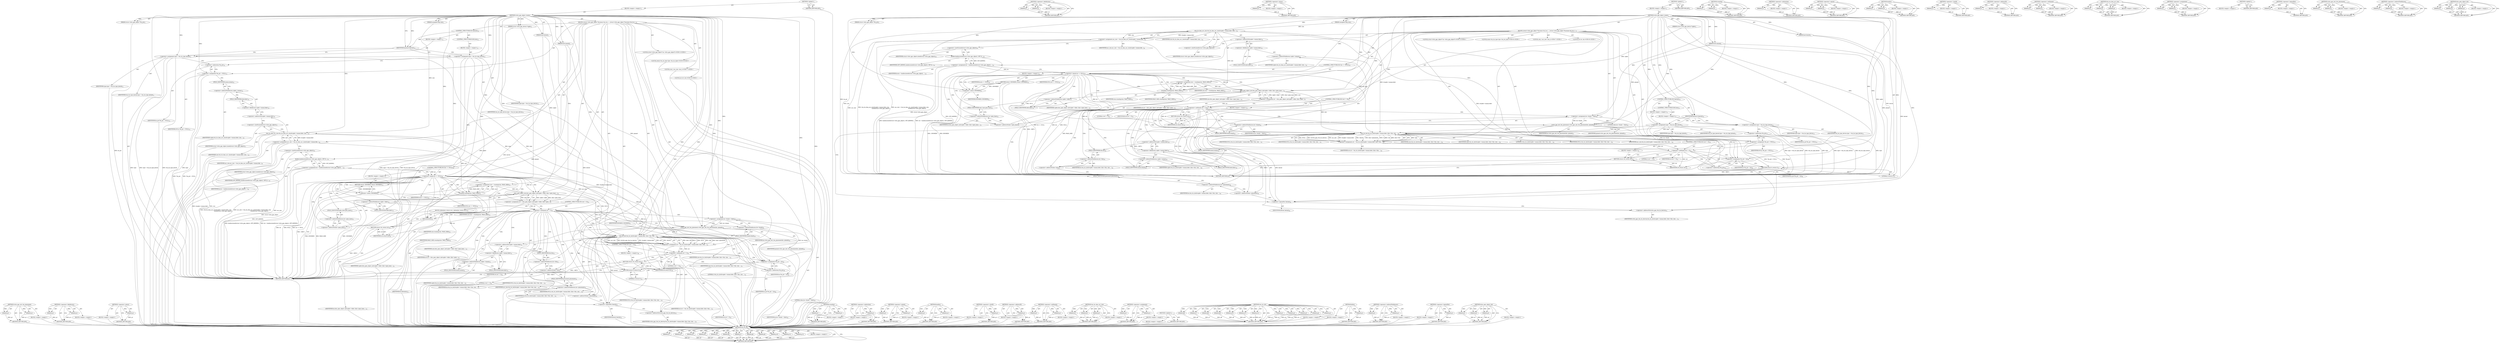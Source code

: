 digraph "drm_gem_object_init" {
vulnerable_233 [label=<(METHOD,ttm_bo_init)>];
vulnerable_234 [label=<(PARAM,p1)>];
vulnerable_235 [label=<(PARAM,p2)>];
vulnerable_236 [label=<(PARAM,p3)>];
vulnerable_237 [label=<(PARAM,p4)>];
vulnerable_238 [label=<(PARAM,p5)>];
vulnerable_239 [label=<(PARAM,p6)>];
vulnerable_240 [label=<(PARAM,p7)>];
vulnerable_241 [label=<(PARAM,p8)>];
vulnerable_242 [label=<(PARAM,p9)>];
vulnerable_243 [label=<(PARAM,p10)>];
vulnerable_244 [label=<(PARAM,p11)>];
vulnerable_245 [label=<(PARAM,p12)>];
vulnerable_246 [label=<(BLOCK,&lt;empty&gt;,&lt;empty&gt;)>];
vulnerable_247 [label=<(METHOD_RETURN,ANY)>];
vulnerable_184 [label=<(METHOD,&lt;operator&gt;.fieldAccess)>];
vulnerable_185 [label=<(PARAM,p1)>];
vulnerable_186 [label=<(PARAM,p2)>];
vulnerable_187 [label=<(BLOCK,&lt;empty&gt;,&lt;empty&gt;)>];
vulnerable_188 [label=<(METHOD_RETURN,ANY)>];
vulnerable_208 [label=<(METHOD,&lt;operator&gt;.minus)>];
vulnerable_209 [label=<(PARAM,p1)>];
vulnerable_210 [label=<(BLOCK,&lt;empty&gt;,&lt;empty&gt;)>];
vulnerable_211 [label=<(METHOD_RETURN,ANY)>];
vulnerable_6 [label=<(METHOD,&lt;global&gt;)<SUB>1</SUB>>];
vulnerable_7 [label=<(BLOCK,&lt;empty&gt;,&lt;empty&gt;)<SUB>1</SUB>>];
vulnerable_8 [label=<(METHOD,virtio_gpu_object_create)<SUB>1</SUB>>];
vulnerable_9 [label=<(PARAM,struct virtio_gpu_device *vgdev)<SUB>1</SUB>>];
vulnerable_10 [label=<(PARAM,unsigned long size)<SUB>2</SUB>>];
vulnerable_11 [label=<(PARAM,bool kernel)<SUB>2</SUB>>];
vulnerable_12 [label=<(PARAM,bool pinned)<SUB>2</SUB>>];
vulnerable_13 [label=<(PARAM,struct virtio_gpu_object **bo_ptr)<SUB>3</SUB>>];
vulnerable_14 [label=<(BLOCK,{
	struct virtio_gpu_object *bo;
	enum ttm_bo_t...,{
	struct virtio_gpu_object *bo;
	enum ttm_bo_t...)<SUB>4</SUB>>];
vulnerable_15 [label="<(LOCAL,struct virtio_gpu_object* bo: virtio_gpu_object*)<SUB>5</SUB>>"];
vulnerable_16 [label="<(LOCAL,enum ttm_bo_type type: ttm_bo_type)<SUB>6</SUB>>"];
vulnerable_17 [label="<(LOCAL,size_t acc_size: size_t)<SUB>7</SUB>>"];
vulnerable_18 [label="<(LOCAL,int ret: int)<SUB>8</SUB>>"];
vulnerable_19 [label=<(CONTROL_STRUCTURE,IF,if (kernel))<SUB>10</SUB>>];
vulnerable_20 [label=<(IDENTIFIER,kernel,if (kernel))<SUB>10</SUB>>];
vulnerable_21 [label=<(BLOCK,&lt;empty&gt;,&lt;empty&gt;)<SUB>11</SUB>>];
vulnerable_22 [label=<(&lt;operator&gt;.assignment,type = ttm_bo_type_kernel)<SUB>11</SUB>>];
vulnerable_23 [label=<(IDENTIFIER,type,type = ttm_bo_type_kernel)<SUB>11</SUB>>];
vulnerable_24 [label=<(IDENTIFIER,ttm_bo_type_kernel,type = ttm_bo_type_kernel)<SUB>11</SUB>>];
vulnerable_25 [label=<(CONTROL_STRUCTURE,ELSE,else)<SUB>13</SUB>>];
vulnerable_26 [label=<(BLOCK,&lt;empty&gt;,&lt;empty&gt;)<SUB>13</SUB>>];
vulnerable_27 [label=<(&lt;operator&gt;.assignment,type = ttm_bo_type_device)<SUB>13</SUB>>];
vulnerable_28 [label=<(IDENTIFIER,type,type = ttm_bo_type_device)<SUB>13</SUB>>];
vulnerable_29 [label=<(IDENTIFIER,ttm_bo_type_device,type = ttm_bo_type_device)<SUB>13</SUB>>];
vulnerable_30 [label=<(&lt;operator&gt;.assignment,*bo_ptr = NULL)<SUB>14</SUB>>];
vulnerable_31 [label=<(&lt;operator&gt;.indirection,*bo_ptr)<SUB>14</SUB>>];
vulnerable_32 [label=<(IDENTIFIER,bo_ptr,*bo_ptr = NULL)<SUB>14</SUB>>];
vulnerable_33 [label=<(IDENTIFIER,NULL,*bo_ptr = NULL)<SUB>14</SUB>>];
vulnerable_34 [label=<(&lt;operator&gt;.assignment,acc_size = ttm_bo_dma_acc_size(&amp;vgdev-&gt;mman.bde...)<SUB>16</SUB>>];
vulnerable_35 [label=<(IDENTIFIER,acc_size,acc_size = ttm_bo_dma_acc_size(&amp;vgdev-&gt;mman.bde...)<SUB>16</SUB>>];
vulnerable_36 [label=<(ttm_bo_dma_acc_size,ttm_bo_dma_acc_size(&amp;vgdev-&gt;mman.bdev, size,
		...)<SUB>16</SUB>>];
vulnerable_37 [label=<(&lt;operator&gt;.addressOf,&amp;vgdev-&gt;mman.bdev)<SUB>16</SUB>>];
vulnerable_38 [label=<(&lt;operator&gt;.fieldAccess,vgdev-&gt;mman.bdev)<SUB>16</SUB>>];
vulnerable_39 [label=<(&lt;operator&gt;.indirectFieldAccess,vgdev-&gt;mman)<SUB>16</SUB>>];
vulnerable_40 [label=<(IDENTIFIER,vgdev,ttm_bo_dma_acc_size(&amp;vgdev-&gt;mman.bdev, size,
		...)<SUB>16</SUB>>];
vulnerable_41 [label=<(FIELD_IDENTIFIER,mman,mman)<SUB>16</SUB>>];
vulnerable_42 [label=<(FIELD_IDENTIFIER,bdev,bdev)<SUB>16</SUB>>];
vulnerable_43 [label=<(IDENTIFIER,size,ttm_bo_dma_acc_size(&amp;vgdev-&gt;mman.bdev, size,
		...)<SUB>16</SUB>>];
vulnerable_44 [label=<(&lt;operator&gt;.sizeOf,sizeof(struct virtio_gpu_object))<SUB>17</SUB>>];
vulnerable_45 [label=<(IDENTIFIER,struct virtio_gpu_object,sizeof(struct virtio_gpu_object))<SUB>17</SUB>>];
vulnerable_46 [label=<(&lt;operator&gt;.assignment,bo = kzalloc(sizeof(struct virtio_gpu_object), ...)<SUB>19</SUB>>];
vulnerable_47 [label=<(IDENTIFIER,bo,bo = kzalloc(sizeof(struct virtio_gpu_object), ...)<SUB>19</SUB>>];
vulnerable_48 [label=<(kzalloc,kzalloc(sizeof(struct virtio_gpu_object), GFP_K...)<SUB>19</SUB>>];
vulnerable_49 [label=<(&lt;operator&gt;.sizeOf,sizeof(struct virtio_gpu_object))<SUB>19</SUB>>];
vulnerable_50 [label=<(IDENTIFIER,struct virtio_gpu_object,sizeof(struct virtio_gpu_object))<SUB>19</SUB>>];
vulnerable_51 [label=<(IDENTIFIER,GFP_KERNEL,kzalloc(sizeof(struct virtio_gpu_object), GFP_K...)<SUB>19</SUB>>];
vulnerable_52 [label=<(CONTROL_STRUCTURE,IF,if (bo == NULL))<SUB>20</SUB>>];
vulnerable_53 [label=<(&lt;operator&gt;.equals,bo == NULL)<SUB>20</SUB>>];
vulnerable_54 [label=<(IDENTIFIER,bo,bo == NULL)<SUB>20</SUB>>];
vulnerable_55 [label=<(IDENTIFIER,NULL,bo == NULL)<SUB>20</SUB>>];
vulnerable_56 [label=<(BLOCK,&lt;empty&gt;,&lt;empty&gt;)<SUB>21</SUB>>];
vulnerable_57 [label=<(RETURN,return -ENOMEM;,return -ENOMEM;)<SUB>21</SUB>>];
vulnerable_58 [label=<(&lt;operator&gt;.minus,-ENOMEM)<SUB>21</SUB>>];
vulnerable_59 [label=<(IDENTIFIER,ENOMEM,-ENOMEM)<SUB>21</SUB>>];
vulnerable_60 [label=<(&lt;operator&gt;.assignment,size = roundup(size, PAGE_SIZE))<SUB>22</SUB>>];
vulnerable_61 [label=<(IDENTIFIER,size,size = roundup(size, PAGE_SIZE))<SUB>22</SUB>>];
vulnerable_62 [label=<(roundup,roundup(size, PAGE_SIZE))<SUB>22</SUB>>];
vulnerable_63 [label=<(IDENTIFIER,size,roundup(size, PAGE_SIZE))<SUB>22</SUB>>];
vulnerable_64 [label=<(IDENTIFIER,PAGE_SIZE,roundup(size, PAGE_SIZE))<SUB>22</SUB>>];
vulnerable_65 [label=<(&lt;operator&gt;.assignment,ret = drm_gem_object_init(vgdev-&gt;ddev, &amp;bo-&gt;gem...)<SUB>23</SUB>>];
vulnerable_66 [label=<(IDENTIFIER,ret,ret = drm_gem_object_init(vgdev-&gt;ddev, &amp;bo-&gt;gem...)<SUB>23</SUB>>];
vulnerable_67 [label=<(drm_gem_object_init,drm_gem_object_init(vgdev-&gt;ddev, &amp;bo-&gt;gem_base,...)<SUB>23</SUB>>];
vulnerable_68 [label=<(&lt;operator&gt;.indirectFieldAccess,vgdev-&gt;ddev)<SUB>23</SUB>>];
vulnerable_69 [label=<(IDENTIFIER,vgdev,drm_gem_object_init(vgdev-&gt;ddev, &amp;bo-&gt;gem_base,...)<SUB>23</SUB>>];
vulnerable_70 [label=<(FIELD_IDENTIFIER,ddev,ddev)<SUB>23</SUB>>];
vulnerable_71 [label=<(&lt;operator&gt;.addressOf,&amp;bo-&gt;gem_base)<SUB>23</SUB>>];
vulnerable_72 [label=<(&lt;operator&gt;.indirectFieldAccess,bo-&gt;gem_base)<SUB>23</SUB>>];
vulnerable_73 [label=<(IDENTIFIER,bo,drm_gem_object_init(vgdev-&gt;ddev, &amp;bo-&gt;gem_base,...)<SUB>23</SUB>>];
vulnerable_74 [label=<(FIELD_IDENTIFIER,gem_base,gem_base)<SUB>23</SUB>>];
vulnerable_75 [label=<(IDENTIFIER,size,drm_gem_object_init(vgdev-&gt;ddev, &amp;bo-&gt;gem_base,...)<SUB>23</SUB>>];
vulnerable_76 [label=<(CONTROL_STRUCTURE,IF,if (ret != 0))<SUB>24</SUB>>];
vulnerable_77 [label=<(&lt;operator&gt;.notEquals,ret != 0)<SUB>24</SUB>>];
vulnerable_78 [label=<(IDENTIFIER,ret,ret != 0)<SUB>24</SUB>>];
vulnerable_79 [label=<(LITERAL,0,ret != 0)<SUB>24</SUB>>];
vulnerable_80 [label=<(BLOCK,&lt;empty&gt;,&lt;empty&gt;)<SUB>25</SUB>>];
vulnerable_81 [label=<(RETURN,return ret;,return ret;)<SUB>25</SUB>>];
vulnerable_82 [label=<(IDENTIFIER,ret,return ret;)<SUB>25</SUB>>];
vulnerable_83 [label=<(&lt;operator&gt;.assignment,bo-&gt;dumb = false)<SUB>26</SUB>>];
vulnerable_84 [label=<(&lt;operator&gt;.indirectFieldAccess,bo-&gt;dumb)<SUB>26</SUB>>];
vulnerable_85 [label=<(IDENTIFIER,bo,bo-&gt;dumb = false)<SUB>26</SUB>>];
vulnerable_86 [label=<(FIELD_IDENTIFIER,dumb,dumb)<SUB>26</SUB>>];
vulnerable_87 [label=<(LITERAL,false,bo-&gt;dumb = false)<SUB>26</SUB>>];
vulnerable_88 [label=<(virtio_gpu_init_ttm_placement,virtio_gpu_init_ttm_placement(bo, pinned))<SUB>27</SUB>>];
vulnerable_89 [label=<(IDENTIFIER,bo,virtio_gpu_init_ttm_placement(bo, pinned))<SUB>27</SUB>>];
vulnerable_90 [label=<(IDENTIFIER,pinned,virtio_gpu_init_ttm_placement(bo, pinned))<SUB>27</SUB>>];
vulnerable_91 [label=<(&lt;operator&gt;.assignment,ret = ttm_bo_init(&amp;vgdev-&gt;mman.bdev, &amp;bo-&gt;tbo, ...)<SUB>29</SUB>>];
vulnerable_92 [label=<(IDENTIFIER,ret,ret = ttm_bo_init(&amp;vgdev-&gt;mman.bdev, &amp;bo-&gt;tbo, ...)<SUB>29</SUB>>];
vulnerable_93 [label=<(ttm_bo_init,ttm_bo_init(&amp;vgdev-&gt;mman.bdev, &amp;bo-&gt;tbo, size, ...)<SUB>29</SUB>>];
vulnerable_94 [label=<(&lt;operator&gt;.addressOf,&amp;vgdev-&gt;mman.bdev)<SUB>29</SUB>>];
vulnerable_95 [label=<(&lt;operator&gt;.fieldAccess,vgdev-&gt;mman.bdev)<SUB>29</SUB>>];
vulnerable_96 [label=<(&lt;operator&gt;.indirectFieldAccess,vgdev-&gt;mman)<SUB>29</SUB>>];
vulnerable_97 [label=<(IDENTIFIER,vgdev,ttm_bo_init(&amp;vgdev-&gt;mman.bdev, &amp;bo-&gt;tbo, size, ...)<SUB>29</SUB>>];
vulnerable_98 [label=<(FIELD_IDENTIFIER,mman,mman)<SUB>29</SUB>>];
vulnerable_99 [label=<(FIELD_IDENTIFIER,bdev,bdev)<SUB>29</SUB>>];
vulnerable_100 [label=<(&lt;operator&gt;.addressOf,&amp;bo-&gt;tbo)<SUB>29</SUB>>];
vulnerable_101 [label=<(&lt;operator&gt;.indirectFieldAccess,bo-&gt;tbo)<SUB>29</SUB>>];
vulnerable_102 [label=<(IDENTIFIER,bo,ttm_bo_init(&amp;vgdev-&gt;mman.bdev, &amp;bo-&gt;tbo, size, ...)<SUB>29</SUB>>];
vulnerable_103 [label=<(FIELD_IDENTIFIER,tbo,tbo)<SUB>29</SUB>>];
vulnerable_104 [label=<(IDENTIFIER,size,ttm_bo_init(&amp;vgdev-&gt;mman.bdev, &amp;bo-&gt;tbo, size, ...)<SUB>29</SUB>>];
vulnerable_105 [label=<(IDENTIFIER,type,ttm_bo_init(&amp;vgdev-&gt;mman.bdev, &amp;bo-&gt;tbo, size, ...)<SUB>29</SUB>>];
vulnerable_106 [label=<(&lt;operator&gt;.addressOf,&amp;bo-&gt;placement)<SUB>30</SUB>>];
vulnerable_107 [label=<(&lt;operator&gt;.indirectFieldAccess,bo-&gt;placement)<SUB>30</SUB>>];
vulnerable_108 [label=<(IDENTIFIER,bo,ttm_bo_init(&amp;vgdev-&gt;mman.bdev, &amp;bo-&gt;tbo, size, ...)<SUB>30</SUB>>];
vulnerable_109 [label=<(FIELD_IDENTIFIER,placement,placement)<SUB>30</SUB>>];
vulnerable_110 [label=<(LITERAL,0,ttm_bo_init(&amp;vgdev-&gt;mman.bdev, &amp;bo-&gt;tbo, size, ...)<SUB>30</SUB>>];
vulnerable_111 [label=<(&lt;operator&gt;.logicalNot,!kernel)<SUB>30</SUB>>];
vulnerable_112 [label=<(IDENTIFIER,kernel,!kernel)<SUB>30</SUB>>];
vulnerable_113 [label=<(IDENTIFIER,NULL,ttm_bo_init(&amp;vgdev-&gt;mman.bdev, &amp;bo-&gt;tbo, size, ...)<SUB>30</SUB>>];
vulnerable_114 [label=<(IDENTIFIER,acc_size,ttm_bo_init(&amp;vgdev-&gt;mman.bdev, &amp;bo-&gt;tbo, size, ...)<SUB>30</SUB>>];
vulnerable_115 [label=<(IDENTIFIER,NULL,ttm_bo_init(&amp;vgdev-&gt;mman.bdev, &amp;bo-&gt;tbo, size, ...)<SUB>31</SUB>>];
vulnerable_116 [label=<(IDENTIFIER,NULL,ttm_bo_init(&amp;vgdev-&gt;mman.bdev, &amp;bo-&gt;tbo, size, ...)<SUB>31</SUB>>];
vulnerable_117 [label=<(&lt;operator&gt;.addressOf,&amp;virtio_gpu_ttm_bo_destroy)<SUB>31</SUB>>];
vulnerable_118 [label=<(IDENTIFIER,virtio_gpu_ttm_bo_destroy,ttm_bo_init(&amp;vgdev-&gt;mman.bdev, &amp;bo-&gt;tbo, size, ...)<SUB>31</SUB>>];
vulnerable_119 [label=<(CONTROL_STRUCTURE,IF,if (ret != 0))<SUB>33</SUB>>];
vulnerable_120 [label=<(&lt;operator&gt;.notEquals,ret != 0)<SUB>33</SUB>>];
vulnerable_121 [label=<(IDENTIFIER,ret,ret != 0)<SUB>33</SUB>>];
vulnerable_122 [label=<(LITERAL,0,ret != 0)<SUB>33</SUB>>];
vulnerable_123 [label=<(BLOCK,&lt;empty&gt;,&lt;empty&gt;)<SUB>34</SUB>>];
vulnerable_124 [label=<(RETURN,return ret;,return ret;)<SUB>34</SUB>>];
vulnerable_125 [label=<(IDENTIFIER,ret,return ret;)<SUB>34</SUB>>];
vulnerable_126 [label=<(&lt;operator&gt;.assignment,*bo_ptr = bo)<SUB>36</SUB>>];
vulnerable_127 [label=<(&lt;operator&gt;.indirection,*bo_ptr)<SUB>36</SUB>>];
vulnerable_128 [label=<(IDENTIFIER,bo_ptr,*bo_ptr = bo)<SUB>36</SUB>>];
vulnerable_129 [label=<(IDENTIFIER,bo,*bo_ptr = bo)<SUB>36</SUB>>];
vulnerable_130 [label=<(RETURN,return 0;,return 0;)<SUB>37</SUB>>];
vulnerable_131 [label=<(LITERAL,0,return 0;)<SUB>37</SUB>>];
vulnerable_132 [label=<(METHOD_RETURN,int)<SUB>1</SUB>>];
vulnerable_134 [label=<(METHOD_RETURN,ANY)<SUB>1</SUB>>];
vulnerable_212 [label=<(METHOD,roundup)>];
vulnerable_213 [label=<(PARAM,p1)>];
vulnerable_214 [label=<(PARAM,p2)>];
vulnerable_215 [label=<(BLOCK,&lt;empty&gt;,&lt;empty&gt;)>];
vulnerable_216 [label=<(METHOD_RETURN,ANY)>];
vulnerable_170 [label=<(METHOD,&lt;operator&gt;.indirection)>];
vulnerable_171 [label=<(PARAM,p1)>];
vulnerable_172 [label=<(BLOCK,&lt;empty&gt;,&lt;empty&gt;)>];
vulnerable_173 [label=<(METHOD_RETURN,ANY)>];
vulnerable_203 [label=<(METHOD,&lt;operator&gt;.equals)>];
vulnerable_204 [label=<(PARAM,p1)>];
vulnerable_205 [label=<(PARAM,p2)>];
vulnerable_206 [label=<(BLOCK,&lt;empty&gt;,&lt;empty&gt;)>];
vulnerable_207 [label=<(METHOD_RETURN,ANY)>];
vulnerable_198 [label=<(METHOD,kzalloc)>];
vulnerable_199 [label=<(PARAM,p1)>];
vulnerable_200 [label=<(PARAM,p2)>];
vulnerable_201 [label=<(BLOCK,&lt;empty&gt;,&lt;empty&gt;)>];
vulnerable_202 [label=<(METHOD_RETURN,ANY)>];
vulnerable_194 [label=<(METHOD,&lt;operator&gt;.sizeOf)>];
vulnerable_195 [label=<(PARAM,p1)>];
vulnerable_196 [label=<(BLOCK,&lt;empty&gt;,&lt;empty&gt;)>];
vulnerable_197 [label=<(METHOD_RETURN,ANY)>];
vulnerable_180 [label=<(METHOD,&lt;operator&gt;.addressOf)>];
vulnerable_181 [label=<(PARAM,p1)>];
vulnerable_182 [label=<(BLOCK,&lt;empty&gt;,&lt;empty&gt;)>];
vulnerable_183 [label=<(METHOD_RETURN,ANY)>];
vulnerable_223 [label=<(METHOD,&lt;operator&gt;.notEquals)>];
vulnerable_224 [label=<(PARAM,p1)>];
vulnerable_225 [label=<(PARAM,p2)>];
vulnerable_226 [label=<(BLOCK,&lt;empty&gt;,&lt;empty&gt;)>];
vulnerable_227 [label=<(METHOD_RETURN,ANY)>];
vulnerable_174 [label=<(METHOD,ttm_bo_dma_acc_size)>];
vulnerable_175 [label=<(PARAM,p1)>];
vulnerable_176 [label=<(PARAM,p2)>];
vulnerable_177 [label=<(PARAM,p3)>];
vulnerable_178 [label=<(BLOCK,&lt;empty&gt;,&lt;empty&gt;)>];
vulnerable_179 [label=<(METHOD_RETURN,ANY)>];
vulnerable_165 [label=<(METHOD,&lt;operator&gt;.assignment)>];
vulnerable_166 [label=<(PARAM,p1)>];
vulnerable_167 [label=<(PARAM,p2)>];
vulnerable_168 [label=<(BLOCK,&lt;empty&gt;,&lt;empty&gt;)>];
vulnerable_169 [label=<(METHOD_RETURN,ANY)>];
vulnerable_159 [label=<(METHOD,&lt;global&gt;)<SUB>1</SUB>>];
vulnerable_160 [label=<(BLOCK,&lt;empty&gt;,&lt;empty&gt;)>];
vulnerable_161 [label=<(METHOD_RETURN,ANY)>];
vulnerable_248 [label=<(METHOD,&lt;operator&gt;.logicalNot)>];
vulnerable_249 [label=<(PARAM,p1)>];
vulnerable_250 [label=<(BLOCK,&lt;empty&gt;,&lt;empty&gt;)>];
vulnerable_251 [label=<(METHOD_RETURN,ANY)>];
vulnerable_228 [label=<(METHOD,virtio_gpu_init_ttm_placement)>];
vulnerable_229 [label=<(PARAM,p1)>];
vulnerable_230 [label=<(PARAM,p2)>];
vulnerable_231 [label=<(BLOCK,&lt;empty&gt;,&lt;empty&gt;)>];
vulnerable_232 [label=<(METHOD_RETURN,ANY)>];
vulnerable_189 [label=<(METHOD,&lt;operator&gt;.indirectFieldAccess)>];
vulnerable_190 [label=<(PARAM,p1)>];
vulnerable_191 [label=<(PARAM,p2)>];
vulnerable_192 [label=<(BLOCK,&lt;empty&gt;,&lt;empty&gt;)>];
vulnerable_193 [label=<(METHOD_RETURN,ANY)>];
vulnerable_217 [label=<(METHOD,drm_gem_object_init)>];
vulnerable_218 [label=<(PARAM,p1)>];
vulnerable_219 [label=<(PARAM,p2)>];
vulnerable_220 [label=<(PARAM,p3)>];
vulnerable_221 [label=<(BLOCK,&lt;empty&gt;,&lt;empty&gt;)>];
vulnerable_222 [label=<(METHOD_RETURN,ANY)>];
fixed_234 [label=<(METHOD,virtio_gpu_init_ttm_placement)>];
fixed_235 [label=<(PARAM,p1)>];
fixed_236 [label=<(PARAM,p2)>];
fixed_237 [label=<(BLOCK,&lt;empty&gt;,&lt;empty&gt;)>];
fixed_238 [label=<(METHOD_RETURN,ANY)>];
fixed_186 [label=<(METHOD,&lt;operator&gt;.fieldAccess)>];
fixed_187 [label=<(PARAM,p1)>];
fixed_188 [label=<(PARAM,p2)>];
fixed_189 [label=<(BLOCK,&lt;empty&gt;,&lt;empty&gt;)>];
fixed_190 [label=<(METHOD_RETURN,ANY)>];
fixed_210 [label=<(METHOD,&lt;operator&gt;.minus)>];
fixed_211 [label=<(PARAM,p1)>];
fixed_212 [label=<(BLOCK,&lt;empty&gt;,&lt;empty&gt;)>];
fixed_213 [label=<(METHOD_RETURN,ANY)>];
fixed_6 [label=<(METHOD,&lt;global&gt;)<SUB>1</SUB>>];
fixed_7 [label=<(BLOCK,&lt;empty&gt;,&lt;empty&gt;)<SUB>1</SUB>>];
fixed_8 [label=<(METHOD,virtio_gpu_object_create)<SUB>1</SUB>>];
fixed_9 [label=<(PARAM,struct virtio_gpu_device *vgdev)<SUB>1</SUB>>];
fixed_10 [label=<(PARAM,unsigned long size)<SUB>2</SUB>>];
fixed_11 [label=<(PARAM,bool kernel)<SUB>2</SUB>>];
fixed_12 [label=<(PARAM,bool pinned)<SUB>2</SUB>>];
fixed_13 [label=<(PARAM,struct virtio_gpu_object **bo_ptr)<SUB>3</SUB>>];
fixed_14 [label=<(BLOCK,{
	struct virtio_gpu_object *bo;
	enum ttm_bo_t...,{
	struct virtio_gpu_object *bo;
	enum ttm_bo_t...)<SUB>4</SUB>>];
fixed_15 [label="<(LOCAL,struct virtio_gpu_object* bo: virtio_gpu_object*)<SUB>5</SUB>>"];
fixed_16 [label="<(LOCAL,enum ttm_bo_type type: ttm_bo_type)<SUB>6</SUB>>"];
fixed_17 [label="<(LOCAL,size_t acc_size: size_t)<SUB>7</SUB>>"];
fixed_18 [label="<(LOCAL,int ret: int)<SUB>8</SUB>>"];
fixed_19 [label=<(CONTROL_STRUCTURE,IF,if (kernel))<SUB>10</SUB>>];
fixed_20 [label=<(IDENTIFIER,kernel,if (kernel))<SUB>10</SUB>>];
fixed_21 [label=<(BLOCK,&lt;empty&gt;,&lt;empty&gt;)<SUB>11</SUB>>];
fixed_22 [label=<(&lt;operator&gt;.assignment,type = ttm_bo_type_kernel)<SUB>11</SUB>>];
fixed_23 [label=<(IDENTIFIER,type,type = ttm_bo_type_kernel)<SUB>11</SUB>>];
fixed_24 [label=<(IDENTIFIER,ttm_bo_type_kernel,type = ttm_bo_type_kernel)<SUB>11</SUB>>];
fixed_25 [label=<(CONTROL_STRUCTURE,ELSE,else)<SUB>13</SUB>>];
fixed_26 [label=<(BLOCK,&lt;empty&gt;,&lt;empty&gt;)<SUB>13</SUB>>];
fixed_27 [label=<(&lt;operator&gt;.assignment,type = ttm_bo_type_device)<SUB>13</SUB>>];
fixed_28 [label=<(IDENTIFIER,type,type = ttm_bo_type_device)<SUB>13</SUB>>];
fixed_29 [label=<(IDENTIFIER,ttm_bo_type_device,type = ttm_bo_type_device)<SUB>13</SUB>>];
fixed_30 [label=<(&lt;operator&gt;.assignment,*bo_ptr = NULL)<SUB>14</SUB>>];
fixed_31 [label=<(&lt;operator&gt;.indirection,*bo_ptr)<SUB>14</SUB>>];
fixed_32 [label=<(IDENTIFIER,bo_ptr,*bo_ptr = NULL)<SUB>14</SUB>>];
fixed_33 [label=<(IDENTIFIER,NULL,*bo_ptr = NULL)<SUB>14</SUB>>];
fixed_34 [label=<(&lt;operator&gt;.assignment,acc_size = ttm_bo_dma_acc_size(&amp;vgdev-&gt;mman.bde...)<SUB>16</SUB>>];
fixed_35 [label=<(IDENTIFIER,acc_size,acc_size = ttm_bo_dma_acc_size(&amp;vgdev-&gt;mman.bde...)<SUB>16</SUB>>];
fixed_36 [label=<(ttm_bo_dma_acc_size,ttm_bo_dma_acc_size(&amp;vgdev-&gt;mman.bdev, size,
		...)<SUB>16</SUB>>];
fixed_37 [label=<(&lt;operator&gt;.addressOf,&amp;vgdev-&gt;mman.bdev)<SUB>16</SUB>>];
fixed_38 [label=<(&lt;operator&gt;.fieldAccess,vgdev-&gt;mman.bdev)<SUB>16</SUB>>];
fixed_39 [label=<(&lt;operator&gt;.indirectFieldAccess,vgdev-&gt;mman)<SUB>16</SUB>>];
fixed_40 [label=<(IDENTIFIER,vgdev,ttm_bo_dma_acc_size(&amp;vgdev-&gt;mman.bdev, size,
		...)<SUB>16</SUB>>];
fixed_41 [label=<(FIELD_IDENTIFIER,mman,mman)<SUB>16</SUB>>];
fixed_42 [label=<(FIELD_IDENTIFIER,bdev,bdev)<SUB>16</SUB>>];
fixed_43 [label=<(IDENTIFIER,size,ttm_bo_dma_acc_size(&amp;vgdev-&gt;mman.bdev, size,
		...)<SUB>16</SUB>>];
fixed_44 [label=<(&lt;operator&gt;.sizeOf,sizeof(struct virtio_gpu_object))<SUB>17</SUB>>];
fixed_45 [label=<(IDENTIFIER,struct virtio_gpu_object,sizeof(struct virtio_gpu_object))<SUB>17</SUB>>];
fixed_46 [label=<(&lt;operator&gt;.assignment,bo = kzalloc(sizeof(struct virtio_gpu_object), ...)<SUB>19</SUB>>];
fixed_47 [label=<(IDENTIFIER,bo,bo = kzalloc(sizeof(struct virtio_gpu_object), ...)<SUB>19</SUB>>];
fixed_48 [label=<(kzalloc,kzalloc(sizeof(struct virtio_gpu_object), GFP_K...)<SUB>19</SUB>>];
fixed_49 [label=<(&lt;operator&gt;.sizeOf,sizeof(struct virtio_gpu_object))<SUB>19</SUB>>];
fixed_50 [label=<(IDENTIFIER,struct virtio_gpu_object,sizeof(struct virtio_gpu_object))<SUB>19</SUB>>];
fixed_51 [label=<(IDENTIFIER,GFP_KERNEL,kzalloc(sizeof(struct virtio_gpu_object), GFP_K...)<SUB>19</SUB>>];
fixed_52 [label=<(CONTROL_STRUCTURE,IF,if (bo == NULL))<SUB>20</SUB>>];
fixed_53 [label=<(&lt;operator&gt;.equals,bo == NULL)<SUB>20</SUB>>];
fixed_54 [label=<(IDENTIFIER,bo,bo == NULL)<SUB>20</SUB>>];
fixed_55 [label=<(IDENTIFIER,NULL,bo == NULL)<SUB>20</SUB>>];
fixed_56 [label=<(BLOCK,&lt;empty&gt;,&lt;empty&gt;)<SUB>21</SUB>>];
fixed_57 [label=<(RETURN,return -ENOMEM;,return -ENOMEM;)<SUB>21</SUB>>];
fixed_58 [label=<(&lt;operator&gt;.minus,-ENOMEM)<SUB>21</SUB>>];
fixed_59 [label=<(IDENTIFIER,ENOMEM,-ENOMEM)<SUB>21</SUB>>];
fixed_60 [label=<(&lt;operator&gt;.assignment,size = roundup(size, PAGE_SIZE))<SUB>22</SUB>>];
fixed_61 [label=<(IDENTIFIER,size,size = roundup(size, PAGE_SIZE))<SUB>22</SUB>>];
fixed_62 [label=<(roundup,roundup(size, PAGE_SIZE))<SUB>22</SUB>>];
fixed_63 [label=<(IDENTIFIER,size,roundup(size, PAGE_SIZE))<SUB>22</SUB>>];
fixed_64 [label=<(IDENTIFIER,PAGE_SIZE,roundup(size, PAGE_SIZE))<SUB>22</SUB>>];
fixed_65 [label=<(&lt;operator&gt;.assignment,ret = drm_gem_object_init(vgdev-&gt;ddev, &amp;bo-&gt;gem...)<SUB>23</SUB>>];
fixed_66 [label=<(IDENTIFIER,ret,ret = drm_gem_object_init(vgdev-&gt;ddev, &amp;bo-&gt;gem...)<SUB>23</SUB>>];
fixed_67 [label=<(drm_gem_object_init,drm_gem_object_init(vgdev-&gt;ddev, &amp;bo-&gt;gem_base,...)<SUB>23</SUB>>];
fixed_68 [label=<(&lt;operator&gt;.indirectFieldAccess,vgdev-&gt;ddev)<SUB>23</SUB>>];
fixed_69 [label=<(IDENTIFIER,vgdev,drm_gem_object_init(vgdev-&gt;ddev, &amp;bo-&gt;gem_base,...)<SUB>23</SUB>>];
fixed_70 [label=<(FIELD_IDENTIFIER,ddev,ddev)<SUB>23</SUB>>];
fixed_71 [label=<(&lt;operator&gt;.addressOf,&amp;bo-&gt;gem_base)<SUB>23</SUB>>];
fixed_72 [label=<(&lt;operator&gt;.indirectFieldAccess,bo-&gt;gem_base)<SUB>23</SUB>>];
fixed_73 [label=<(IDENTIFIER,bo,drm_gem_object_init(vgdev-&gt;ddev, &amp;bo-&gt;gem_base,...)<SUB>23</SUB>>];
fixed_74 [label=<(FIELD_IDENTIFIER,gem_base,gem_base)<SUB>23</SUB>>];
fixed_75 [label=<(IDENTIFIER,size,drm_gem_object_init(vgdev-&gt;ddev, &amp;bo-&gt;gem_base,...)<SUB>23</SUB>>];
fixed_76 [label=<(CONTROL_STRUCTURE,IF,if (ret != 0))<SUB>24</SUB>>];
fixed_77 [label=<(&lt;operator&gt;.notEquals,ret != 0)<SUB>24</SUB>>];
fixed_78 [label=<(IDENTIFIER,ret,ret != 0)<SUB>24</SUB>>];
fixed_79 [label=<(LITERAL,0,ret != 0)<SUB>24</SUB>>];
fixed_80 [label=<(BLOCK,{
		kfree(bo);
 		return ret;
	},{
		kfree(bo);
 		return ret;
	})<SUB>24</SUB>>];
fixed_81 [label=<(kfree,kfree(bo))<SUB>25</SUB>>];
fixed_82 [label=<(IDENTIFIER,bo,kfree(bo))<SUB>25</SUB>>];
fixed_83 [label=<(RETURN,return ret;,return ret;)<SUB>26</SUB>>];
fixed_84 [label=<(IDENTIFIER,ret,return ret;)<SUB>26</SUB>>];
fixed_85 [label=<(&lt;operator&gt;.assignment,bo-&gt;dumb = false)<SUB>28</SUB>>];
fixed_86 [label=<(&lt;operator&gt;.indirectFieldAccess,bo-&gt;dumb)<SUB>28</SUB>>];
fixed_87 [label=<(IDENTIFIER,bo,bo-&gt;dumb = false)<SUB>28</SUB>>];
fixed_88 [label=<(FIELD_IDENTIFIER,dumb,dumb)<SUB>28</SUB>>];
fixed_89 [label=<(LITERAL,false,bo-&gt;dumb = false)<SUB>28</SUB>>];
fixed_90 [label=<(virtio_gpu_init_ttm_placement,virtio_gpu_init_ttm_placement(bo, pinned))<SUB>29</SUB>>];
fixed_91 [label=<(IDENTIFIER,bo,virtio_gpu_init_ttm_placement(bo, pinned))<SUB>29</SUB>>];
fixed_92 [label=<(IDENTIFIER,pinned,virtio_gpu_init_ttm_placement(bo, pinned))<SUB>29</SUB>>];
fixed_93 [label=<(&lt;operator&gt;.assignment,ret = ttm_bo_init(&amp;vgdev-&gt;mman.bdev, &amp;bo-&gt;tbo, ...)<SUB>31</SUB>>];
fixed_94 [label=<(IDENTIFIER,ret,ret = ttm_bo_init(&amp;vgdev-&gt;mman.bdev, &amp;bo-&gt;tbo, ...)<SUB>31</SUB>>];
fixed_95 [label=<(ttm_bo_init,ttm_bo_init(&amp;vgdev-&gt;mman.bdev, &amp;bo-&gt;tbo, size, ...)<SUB>31</SUB>>];
fixed_96 [label=<(&lt;operator&gt;.addressOf,&amp;vgdev-&gt;mman.bdev)<SUB>31</SUB>>];
fixed_97 [label=<(&lt;operator&gt;.fieldAccess,vgdev-&gt;mman.bdev)<SUB>31</SUB>>];
fixed_98 [label=<(&lt;operator&gt;.indirectFieldAccess,vgdev-&gt;mman)<SUB>31</SUB>>];
fixed_99 [label=<(IDENTIFIER,vgdev,ttm_bo_init(&amp;vgdev-&gt;mman.bdev, &amp;bo-&gt;tbo, size, ...)<SUB>31</SUB>>];
fixed_100 [label=<(FIELD_IDENTIFIER,mman,mman)<SUB>31</SUB>>];
fixed_101 [label=<(FIELD_IDENTIFIER,bdev,bdev)<SUB>31</SUB>>];
fixed_102 [label=<(&lt;operator&gt;.addressOf,&amp;bo-&gt;tbo)<SUB>31</SUB>>];
fixed_103 [label=<(&lt;operator&gt;.indirectFieldAccess,bo-&gt;tbo)<SUB>31</SUB>>];
fixed_104 [label=<(IDENTIFIER,bo,ttm_bo_init(&amp;vgdev-&gt;mman.bdev, &amp;bo-&gt;tbo, size, ...)<SUB>31</SUB>>];
fixed_105 [label=<(FIELD_IDENTIFIER,tbo,tbo)<SUB>31</SUB>>];
fixed_106 [label=<(IDENTIFIER,size,ttm_bo_init(&amp;vgdev-&gt;mman.bdev, &amp;bo-&gt;tbo, size, ...)<SUB>31</SUB>>];
fixed_107 [label=<(IDENTIFIER,type,ttm_bo_init(&amp;vgdev-&gt;mman.bdev, &amp;bo-&gt;tbo, size, ...)<SUB>31</SUB>>];
fixed_108 [label=<(&lt;operator&gt;.addressOf,&amp;bo-&gt;placement)<SUB>32</SUB>>];
fixed_109 [label=<(&lt;operator&gt;.indirectFieldAccess,bo-&gt;placement)<SUB>32</SUB>>];
fixed_110 [label=<(IDENTIFIER,bo,ttm_bo_init(&amp;vgdev-&gt;mman.bdev, &amp;bo-&gt;tbo, size, ...)<SUB>32</SUB>>];
fixed_111 [label=<(FIELD_IDENTIFIER,placement,placement)<SUB>32</SUB>>];
fixed_112 [label=<(LITERAL,0,ttm_bo_init(&amp;vgdev-&gt;mman.bdev, &amp;bo-&gt;tbo, size, ...)<SUB>32</SUB>>];
fixed_113 [label=<(&lt;operator&gt;.logicalNot,!kernel)<SUB>32</SUB>>];
fixed_114 [label=<(IDENTIFIER,kernel,!kernel)<SUB>32</SUB>>];
fixed_115 [label=<(IDENTIFIER,NULL,ttm_bo_init(&amp;vgdev-&gt;mman.bdev, &amp;bo-&gt;tbo, size, ...)<SUB>32</SUB>>];
fixed_116 [label=<(IDENTIFIER,acc_size,ttm_bo_init(&amp;vgdev-&gt;mman.bdev, &amp;bo-&gt;tbo, size, ...)<SUB>32</SUB>>];
fixed_117 [label=<(IDENTIFIER,NULL,ttm_bo_init(&amp;vgdev-&gt;mman.bdev, &amp;bo-&gt;tbo, size, ...)<SUB>33</SUB>>];
fixed_118 [label=<(IDENTIFIER,NULL,ttm_bo_init(&amp;vgdev-&gt;mman.bdev, &amp;bo-&gt;tbo, size, ...)<SUB>33</SUB>>];
fixed_119 [label=<(&lt;operator&gt;.addressOf,&amp;virtio_gpu_ttm_bo_destroy)<SUB>33</SUB>>];
fixed_120 [label=<(IDENTIFIER,virtio_gpu_ttm_bo_destroy,ttm_bo_init(&amp;vgdev-&gt;mman.bdev, &amp;bo-&gt;tbo, size, ...)<SUB>33</SUB>>];
fixed_121 [label=<(CONTROL_STRUCTURE,IF,if (ret != 0))<SUB>35</SUB>>];
fixed_122 [label=<(&lt;operator&gt;.notEquals,ret != 0)<SUB>35</SUB>>];
fixed_123 [label=<(IDENTIFIER,ret,ret != 0)<SUB>35</SUB>>];
fixed_124 [label=<(LITERAL,0,ret != 0)<SUB>35</SUB>>];
fixed_125 [label=<(BLOCK,&lt;empty&gt;,&lt;empty&gt;)<SUB>36</SUB>>];
fixed_126 [label=<(RETURN,return ret;,return ret;)<SUB>36</SUB>>];
fixed_127 [label=<(IDENTIFIER,ret,return ret;)<SUB>36</SUB>>];
fixed_128 [label=<(&lt;operator&gt;.assignment,*bo_ptr = bo)<SUB>38</SUB>>];
fixed_129 [label=<(&lt;operator&gt;.indirection,*bo_ptr)<SUB>38</SUB>>];
fixed_130 [label=<(IDENTIFIER,bo_ptr,*bo_ptr = bo)<SUB>38</SUB>>];
fixed_131 [label=<(IDENTIFIER,bo,*bo_ptr = bo)<SUB>38</SUB>>];
fixed_132 [label=<(RETURN,return 0;,return 0;)<SUB>39</SUB>>];
fixed_133 [label=<(LITERAL,0,return 0;)<SUB>39</SUB>>];
fixed_134 [label=<(METHOD_RETURN,int)<SUB>1</SUB>>];
fixed_136 [label=<(METHOD_RETURN,ANY)<SUB>1</SUB>>];
fixed_214 [label=<(METHOD,roundup)>];
fixed_215 [label=<(PARAM,p1)>];
fixed_216 [label=<(PARAM,p2)>];
fixed_217 [label=<(BLOCK,&lt;empty&gt;,&lt;empty&gt;)>];
fixed_218 [label=<(METHOD_RETURN,ANY)>];
fixed_172 [label=<(METHOD,&lt;operator&gt;.indirection)>];
fixed_173 [label=<(PARAM,p1)>];
fixed_174 [label=<(BLOCK,&lt;empty&gt;,&lt;empty&gt;)>];
fixed_175 [label=<(METHOD_RETURN,ANY)>];
fixed_205 [label=<(METHOD,&lt;operator&gt;.equals)>];
fixed_206 [label=<(PARAM,p1)>];
fixed_207 [label=<(PARAM,p2)>];
fixed_208 [label=<(BLOCK,&lt;empty&gt;,&lt;empty&gt;)>];
fixed_209 [label=<(METHOD_RETURN,ANY)>];
fixed_200 [label=<(METHOD,kzalloc)>];
fixed_201 [label=<(PARAM,p1)>];
fixed_202 [label=<(PARAM,p2)>];
fixed_203 [label=<(BLOCK,&lt;empty&gt;,&lt;empty&gt;)>];
fixed_204 [label=<(METHOD_RETURN,ANY)>];
fixed_196 [label=<(METHOD,&lt;operator&gt;.sizeOf)>];
fixed_197 [label=<(PARAM,p1)>];
fixed_198 [label=<(BLOCK,&lt;empty&gt;,&lt;empty&gt;)>];
fixed_199 [label=<(METHOD_RETURN,ANY)>];
fixed_182 [label=<(METHOD,&lt;operator&gt;.addressOf)>];
fixed_183 [label=<(PARAM,p1)>];
fixed_184 [label=<(BLOCK,&lt;empty&gt;,&lt;empty&gt;)>];
fixed_185 [label=<(METHOD_RETURN,ANY)>];
fixed_225 [label=<(METHOD,&lt;operator&gt;.notEquals)>];
fixed_226 [label=<(PARAM,p1)>];
fixed_227 [label=<(PARAM,p2)>];
fixed_228 [label=<(BLOCK,&lt;empty&gt;,&lt;empty&gt;)>];
fixed_229 [label=<(METHOD_RETURN,ANY)>];
fixed_176 [label=<(METHOD,ttm_bo_dma_acc_size)>];
fixed_177 [label=<(PARAM,p1)>];
fixed_178 [label=<(PARAM,p2)>];
fixed_179 [label=<(PARAM,p3)>];
fixed_180 [label=<(BLOCK,&lt;empty&gt;,&lt;empty&gt;)>];
fixed_181 [label=<(METHOD_RETURN,ANY)>];
fixed_167 [label=<(METHOD,&lt;operator&gt;.assignment)>];
fixed_168 [label=<(PARAM,p1)>];
fixed_169 [label=<(PARAM,p2)>];
fixed_170 [label=<(BLOCK,&lt;empty&gt;,&lt;empty&gt;)>];
fixed_171 [label=<(METHOD_RETURN,ANY)>];
fixed_161 [label=<(METHOD,&lt;global&gt;)<SUB>1</SUB>>];
fixed_162 [label=<(BLOCK,&lt;empty&gt;,&lt;empty&gt;)>];
fixed_163 [label=<(METHOD_RETURN,ANY)>];
fixed_239 [label=<(METHOD,ttm_bo_init)>];
fixed_240 [label=<(PARAM,p1)>];
fixed_241 [label=<(PARAM,p2)>];
fixed_242 [label=<(PARAM,p3)>];
fixed_243 [label=<(PARAM,p4)>];
fixed_244 [label=<(PARAM,p5)>];
fixed_245 [label=<(PARAM,p6)>];
fixed_246 [label=<(PARAM,p7)>];
fixed_247 [label=<(PARAM,p8)>];
fixed_248 [label=<(PARAM,p9)>];
fixed_249 [label=<(PARAM,p10)>];
fixed_250 [label=<(PARAM,p11)>];
fixed_251 [label=<(PARAM,p12)>];
fixed_252 [label=<(BLOCK,&lt;empty&gt;,&lt;empty&gt;)>];
fixed_253 [label=<(METHOD_RETURN,ANY)>];
fixed_230 [label=<(METHOD,kfree)>];
fixed_231 [label=<(PARAM,p1)>];
fixed_232 [label=<(BLOCK,&lt;empty&gt;,&lt;empty&gt;)>];
fixed_233 [label=<(METHOD_RETURN,ANY)>];
fixed_191 [label=<(METHOD,&lt;operator&gt;.indirectFieldAccess)>];
fixed_192 [label=<(PARAM,p1)>];
fixed_193 [label=<(PARAM,p2)>];
fixed_194 [label=<(BLOCK,&lt;empty&gt;,&lt;empty&gt;)>];
fixed_195 [label=<(METHOD_RETURN,ANY)>];
fixed_254 [label=<(METHOD,&lt;operator&gt;.logicalNot)>];
fixed_255 [label=<(PARAM,p1)>];
fixed_256 [label=<(BLOCK,&lt;empty&gt;,&lt;empty&gt;)>];
fixed_257 [label=<(METHOD_RETURN,ANY)>];
fixed_219 [label=<(METHOD,drm_gem_object_init)>];
fixed_220 [label=<(PARAM,p1)>];
fixed_221 [label=<(PARAM,p2)>];
fixed_222 [label=<(PARAM,p3)>];
fixed_223 [label=<(BLOCK,&lt;empty&gt;,&lt;empty&gt;)>];
fixed_224 [label=<(METHOD_RETURN,ANY)>];
vulnerable_233 -> vulnerable_234  [key=0, label="AST: "];
vulnerable_233 -> vulnerable_234  [key=1, label="DDG: "];
vulnerable_233 -> vulnerable_246  [key=0, label="AST: "];
vulnerable_233 -> vulnerable_235  [key=0, label="AST: "];
vulnerable_233 -> vulnerable_235  [key=1, label="DDG: "];
vulnerable_233 -> vulnerable_247  [key=0, label="AST: "];
vulnerable_233 -> vulnerable_247  [key=1, label="CFG: "];
vulnerable_233 -> vulnerable_236  [key=0, label="AST: "];
vulnerable_233 -> vulnerable_236  [key=1, label="DDG: "];
vulnerable_233 -> vulnerable_237  [key=0, label="AST: "];
vulnerable_233 -> vulnerable_237  [key=1, label="DDG: "];
vulnerable_233 -> vulnerable_238  [key=0, label="AST: "];
vulnerable_233 -> vulnerable_238  [key=1, label="DDG: "];
vulnerable_233 -> vulnerable_239  [key=0, label="AST: "];
vulnerable_233 -> vulnerable_239  [key=1, label="DDG: "];
vulnerable_233 -> vulnerable_240  [key=0, label="AST: "];
vulnerable_233 -> vulnerable_240  [key=1, label="DDG: "];
vulnerable_233 -> vulnerable_241  [key=0, label="AST: "];
vulnerable_233 -> vulnerable_241  [key=1, label="DDG: "];
vulnerable_233 -> vulnerable_242  [key=0, label="AST: "];
vulnerable_233 -> vulnerable_242  [key=1, label="DDG: "];
vulnerable_233 -> vulnerable_243  [key=0, label="AST: "];
vulnerable_233 -> vulnerable_243  [key=1, label="DDG: "];
vulnerable_233 -> vulnerable_244  [key=0, label="AST: "];
vulnerable_233 -> vulnerable_244  [key=1, label="DDG: "];
vulnerable_233 -> vulnerable_245  [key=0, label="AST: "];
vulnerable_233 -> vulnerable_245  [key=1, label="DDG: "];
vulnerable_234 -> vulnerable_247  [key=0, label="DDG: p1"];
vulnerable_235 -> vulnerable_247  [key=0, label="DDG: p2"];
vulnerable_236 -> vulnerable_247  [key=0, label="DDG: p3"];
vulnerable_237 -> vulnerable_247  [key=0, label="DDG: p4"];
vulnerable_238 -> vulnerable_247  [key=0, label="DDG: p5"];
vulnerable_239 -> vulnerable_247  [key=0, label="DDG: p6"];
vulnerable_240 -> vulnerable_247  [key=0, label="DDG: p7"];
vulnerable_241 -> vulnerable_247  [key=0, label="DDG: p8"];
vulnerable_242 -> vulnerable_247  [key=0, label="DDG: p9"];
vulnerable_243 -> vulnerable_247  [key=0, label="DDG: p10"];
vulnerable_244 -> vulnerable_247  [key=0, label="DDG: p11"];
vulnerable_245 -> vulnerable_247  [key=0, label="DDG: p12"];
vulnerable_184 -> vulnerable_185  [key=0, label="AST: "];
vulnerable_184 -> vulnerable_185  [key=1, label="DDG: "];
vulnerable_184 -> vulnerable_187  [key=0, label="AST: "];
vulnerable_184 -> vulnerable_186  [key=0, label="AST: "];
vulnerable_184 -> vulnerable_186  [key=1, label="DDG: "];
vulnerable_184 -> vulnerable_188  [key=0, label="AST: "];
vulnerable_184 -> vulnerable_188  [key=1, label="CFG: "];
vulnerable_185 -> vulnerable_188  [key=0, label="DDG: p1"];
vulnerable_186 -> vulnerable_188  [key=0, label="DDG: p2"];
vulnerable_208 -> vulnerable_209  [key=0, label="AST: "];
vulnerable_208 -> vulnerable_209  [key=1, label="DDG: "];
vulnerable_208 -> vulnerable_210  [key=0, label="AST: "];
vulnerable_208 -> vulnerable_211  [key=0, label="AST: "];
vulnerable_208 -> vulnerable_211  [key=1, label="CFG: "];
vulnerable_209 -> vulnerable_211  [key=0, label="DDG: p1"];
vulnerable_6 -> vulnerable_7  [key=0, label="AST: "];
vulnerable_6 -> vulnerable_134  [key=0, label="AST: "];
vulnerable_6 -> vulnerable_134  [key=1, label="CFG: "];
vulnerable_7 -> vulnerable_8  [key=0, label="AST: "];
vulnerable_8 -> vulnerable_9  [key=0, label="AST: "];
vulnerable_8 -> vulnerable_9  [key=1, label="DDG: "];
vulnerable_8 -> vulnerable_10  [key=0, label="AST: "];
vulnerable_8 -> vulnerable_10  [key=1, label="DDG: "];
vulnerable_8 -> vulnerable_11  [key=0, label="AST: "];
vulnerable_8 -> vulnerable_11  [key=1, label="DDG: "];
vulnerable_8 -> vulnerable_12  [key=0, label="AST: "];
vulnerable_8 -> vulnerable_12  [key=1, label="DDG: "];
vulnerable_8 -> vulnerable_13  [key=0, label="AST: "];
vulnerable_8 -> vulnerable_13  [key=1, label="DDG: "];
vulnerable_8 -> vulnerable_14  [key=0, label="AST: "];
vulnerable_8 -> vulnerable_132  [key=0, label="AST: "];
vulnerable_8 -> vulnerable_20  [key=0, label="CFG: "];
vulnerable_8 -> vulnerable_20  [key=1, label="DDG: "];
vulnerable_8 -> vulnerable_30  [key=0, label="DDG: "];
vulnerable_8 -> vulnerable_83  [key=0, label="DDG: "];
vulnerable_8 -> vulnerable_126  [key=0, label="DDG: "];
vulnerable_8 -> vulnerable_130  [key=0, label="DDG: "];
vulnerable_8 -> vulnerable_88  [key=0, label="DDG: "];
vulnerable_8 -> vulnerable_131  [key=0, label="DDG: "];
vulnerable_8 -> vulnerable_22  [key=0, label="DDG: "];
vulnerable_8 -> vulnerable_36  [key=0, label="DDG: "];
vulnerable_8 -> vulnerable_48  [key=0, label="DDG: "];
vulnerable_8 -> vulnerable_53  [key=0, label="DDG: "];
vulnerable_8 -> vulnerable_62  [key=0, label="DDG: "];
vulnerable_8 -> vulnerable_67  [key=0, label="DDG: "];
vulnerable_8 -> vulnerable_77  [key=0, label="DDG: "];
vulnerable_8 -> vulnerable_93  [key=0, label="DDG: "];
vulnerable_8 -> vulnerable_120  [key=0, label="DDG: "];
vulnerable_8 -> vulnerable_27  [key=0, label="DDG: "];
vulnerable_8 -> vulnerable_82  [key=0, label="DDG: "];
vulnerable_8 -> vulnerable_111  [key=0, label="DDG: "];
vulnerable_8 -> vulnerable_125  [key=0, label="DDG: "];
vulnerable_8 -> vulnerable_58  [key=0, label="DDG: "];
vulnerable_9 -> vulnerable_132  [key=0, label="DDG: vgdev"];
vulnerable_9 -> vulnerable_67  [key=0, label="DDG: vgdev"];
vulnerable_10 -> vulnerable_36  [key=0, label="DDG: size"];
vulnerable_11 -> vulnerable_132  [key=0, label="DDG: kernel"];
vulnerable_11 -> vulnerable_111  [key=0, label="DDG: kernel"];
vulnerable_12 -> vulnerable_132  [key=0, label="DDG: pinned"];
vulnerable_12 -> vulnerable_88  [key=0, label="DDG: pinned"];
vulnerable_13 -> vulnerable_132  [key=0, label="DDG: bo_ptr"];
vulnerable_14 -> vulnerable_15  [key=0, label="AST: "];
vulnerable_14 -> vulnerable_16  [key=0, label="AST: "];
vulnerable_14 -> vulnerable_17  [key=0, label="AST: "];
vulnerable_14 -> vulnerable_18  [key=0, label="AST: "];
vulnerable_14 -> vulnerable_19  [key=0, label="AST: "];
vulnerable_14 -> vulnerable_30  [key=0, label="AST: "];
vulnerable_14 -> vulnerable_34  [key=0, label="AST: "];
vulnerable_14 -> vulnerable_46  [key=0, label="AST: "];
vulnerable_14 -> vulnerable_52  [key=0, label="AST: "];
vulnerable_14 -> vulnerable_60  [key=0, label="AST: "];
vulnerable_14 -> vulnerable_65  [key=0, label="AST: "];
vulnerable_14 -> vulnerable_76  [key=0, label="AST: "];
vulnerable_14 -> vulnerable_83  [key=0, label="AST: "];
vulnerable_14 -> vulnerable_88  [key=0, label="AST: "];
vulnerable_14 -> vulnerable_91  [key=0, label="AST: "];
vulnerable_14 -> vulnerable_119  [key=0, label="AST: "];
vulnerable_14 -> vulnerable_126  [key=0, label="AST: "];
vulnerable_14 -> vulnerable_130  [key=0, label="AST: "];
vulnerable_19 -> vulnerable_20  [key=0, label="AST: "];
vulnerable_19 -> vulnerable_21  [key=0, label="AST: "];
vulnerable_19 -> vulnerable_25  [key=0, label="AST: "];
vulnerable_20 -> vulnerable_22  [key=0, label="CFG: "];
vulnerable_20 -> vulnerable_22  [key=1, label="CDG: "];
vulnerable_20 -> vulnerable_27  [key=0, label="CFG: "];
vulnerable_20 -> vulnerable_27  [key=1, label="CDG: "];
vulnerable_21 -> vulnerable_22  [key=0, label="AST: "];
vulnerable_22 -> vulnerable_23  [key=0, label="AST: "];
vulnerable_22 -> vulnerable_24  [key=0, label="AST: "];
vulnerable_22 -> vulnerable_31  [key=0, label="CFG: "];
vulnerable_22 -> vulnerable_132  [key=0, label="DDG: type"];
vulnerable_22 -> vulnerable_132  [key=1, label="DDG: type = ttm_bo_type_kernel"];
vulnerable_22 -> vulnerable_132  [key=2, label="DDG: ttm_bo_type_kernel"];
vulnerable_22 -> vulnerable_93  [key=0, label="DDG: type"];
vulnerable_25 -> vulnerable_26  [key=0, label="AST: "];
vulnerable_26 -> vulnerable_27  [key=0, label="AST: "];
vulnerable_27 -> vulnerable_28  [key=0, label="AST: "];
vulnerable_27 -> vulnerable_29  [key=0, label="AST: "];
vulnerable_27 -> vulnerable_31  [key=0, label="CFG: "];
vulnerable_27 -> vulnerable_132  [key=0, label="DDG: type"];
vulnerable_27 -> vulnerable_132  [key=1, label="DDG: type = ttm_bo_type_device"];
vulnerable_27 -> vulnerable_132  [key=2, label="DDG: ttm_bo_type_device"];
vulnerable_27 -> vulnerable_93  [key=0, label="DDG: type"];
vulnerable_30 -> vulnerable_31  [key=0, label="AST: "];
vulnerable_30 -> vulnerable_33  [key=0, label="AST: "];
vulnerable_30 -> vulnerable_41  [key=0, label="CFG: "];
vulnerable_30 -> vulnerable_132  [key=0, label="DDG: *bo_ptr"];
vulnerable_30 -> vulnerable_132  [key=1, label="DDG: *bo_ptr = NULL"];
vulnerable_31 -> vulnerable_32  [key=0, label="AST: "];
vulnerable_31 -> vulnerable_30  [key=0, label="CFG: "];
vulnerable_34 -> vulnerable_35  [key=0, label="AST: "];
vulnerable_34 -> vulnerable_36  [key=0, label="AST: "];
vulnerable_34 -> vulnerable_49  [key=0, label="CFG: "];
vulnerable_34 -> vulnerable_132  [key=0, label="DDG: acc_size"];
vulnerable_34 -> vulnerable_132  [key=1, label="DDG: ttm_bo_dma_acc_size(&amp;vgdev-&gt;mman.bdev, size,
				       sizeof(struct virtio_gpu_object))"];
vulnerable_34 -> vulnerable_132  [key=2, label="DDG: acc_size = ttm_bo_dma_acc_size(&amp;vgdev-&gt;mman.bdev, size,
				       sizeof(struct virtio_gpu_object))"];
vulnerable_34 -> vulnerable_93  [key=0, label="DDG: acc_size"];
vulnerable_36 -> vulnerable_37  [key=0, label="AST: "];
vulnerable_36 -> vulnerable_43  [key=0, label="AST: "];
vulnerable_36 -> vulnerable_44  [key=0, label="AST: "];
vulnerable_36 -> vulnerable_34  [key=0, label="CFG: "];
vulnerable_36 -> vulnerable_34  [key=1, label="DDG: &amp;vgdev-&gt;mman.bdev"];
vulnerable_36 -> vulnerable_34  [key=2, label="DDG: size"];
vulnerable_36 -> vulnerable_132  [key=0, label="DDG: &amp;vgdev-&gt;mman.bdev"];
vulnerable_36 -> vulnerable_132  [key=1, label="DDG: size"];
vulnerable_36 -> vulnerable_62  [key=0, label="DDG: size"];
vulnerable_36 -> vulnerable_93  [key=0, label="DDG: &amp;vgdev-&gt;mman.bdev"];
vulnerable_37 -> vulnerable_38  [key=0, label="AST: "];
vulnerable_37 -> vulnerable_44  [key=0, label="CFG: "];
vulnerable_38 -> vulnerable_39  [key=0, label="AST: "];
vulnerable_38 -> vulnerable_42  [key=0, label="AST: "];
vulnerable_38 -> vulnerable_37  [key=0, label="CFG: "];
vulnerable_39 -> vulnerable_40  [key=0, label="AST: "];
vulnerable_39 -> vulnerable_41  [key=0, label="AST: "];
vulnerable_39 -> vulnerable_42  [key=0, label="CFG: "];
vulnerable_41 -> vulnerable_39  [key=0, label="CFG: "];
vulnerable_42 -> vulnerable_38  [key=0, label="CFG: "];
vulnerable_44 -> vulnerable_45  [key=0, label="AST: "];
vulnerable_44 -> vulnerable_36  [key=0, label="CFG: "];
vulnerable_46 -> vulnerable_47  [key=0, label="AST: "];
vulnerable_46 -> vulnerable_48  [key=0, label="AST: "];
vulnerable_46 -> vulnerable_53  [key=0, label="CFG: "];
vulnerable_46 -> vulnerable_53  [key=1, label="DDG: bo"];
vulnerable_46 -> vulnerable_132  [key=0, label="DDG: kzalloc(sizeof(struct virtio_gpu_object), GFP_KERNEL)"];
vulnerable_46 -> vulnerable_132  [key=1, label="DDG: bo = kzalloc(sizeof(struct virtio_gpu_object), GFP_KERNEL)"];
vulnerable_48 -> vulnerable_49  [key=0, label="AST: "];
vulnerable_48 -> vulnerable_51  [key=0, label="AST: "];
vulnerable_48 -> vulnerable_46  [key=0, label="CFG: "];
vulnerable_48 -> vulnerable_46  [key=1, label="DDG: GFP_KERNEL"];
vulnerable_48 -> vulnerable_132  [key=0, label="DDG: GFP_KERNEL"];
vulnerable_49 -> vulnerable_50  [key=0, label="AST: "];
vulnerable_49 -> vulnerable_48  [key=0, label="CFG: "];
vulnerable_49 -> vulnerable_132  [key=0, label="DDG: struct virtio_gpu_object"];
vulnerable_52 -> vulnerable_53  [key=0, label="AST: "];
vulnerable_52 -> vulnerable_56  [key=0, label="AST: "];
vulnerable_53 -> vulnerable_54  [key=0, label="AST: "];
vulnerable_53 -> vulnerable_55  [key=0, label="AST: "];
vulnerable_53 -> vulnerable_58  [key=0, label="CFG: "];
vulnerable_53 -> vulnerable_58  [key=1, label="CDG: "];
vulnerable_53 -> vulnerable_62  [key=0, label="CFG: "];
vulnerable_53 -> vulnerable_62  [key=1, label="CDG: "];
vulnerable_53 -> vulnerable_132  [key=0, label="DDG: bo"];
vulnerable_53 -> vulnerable_132  [key=1, label="DDG: NULL"];
vulnerable_53 -> vulnerable_132  [key=2, label="DDG: bo == NULL"];
vulnerable_53 -> vulnerable_126  [key=0, label="DDG: bo"];
vulnerable_53 -> vulnerable_88  [key=0, label="DDG: bo"];
vulnerable_53 -> vulnerable_67  [key=0, label="DDG: bo"];
vulnerable_53 -> vulnerable_67  [key=1, label="CDG: "];
vulnerable_53 -> vulnerable_93  [key=0, label="DDG: NULL"];
vulnerable_53 -> vulnerable_68  [key=0, label="CDG: "];
vulnerable_53 -> vulnerable_60  [key=0, label="CDG: "];
vulnerable_53 -> vulnerable_77  [key=0, label="CDG: "];
vulnerable_53 -> vulnerable_57  [key=0, label="CDG: "];
vulnerable_53 -> vulnerable_72  [key=0, label="CDG: "];
vulnerable_53 -> vulnerable_74  [key=0, label="CDG: "];
vulnerable_53 -> vulnerable_65  [key=0, label="CDG: "];
vulnerable_53 -> vulnerable_71  [key=0, label="CDG: "];
vulnerable_53 -> vulnerable_70  [key=0, label="CDG: "];
vulnerable_56 -> vulnerable_57  [key=0, label="AST: "];
vulnerable_57 -> vulnerable_58  [key=0, label="AST: "];
vulnerable_57 -> vulnerable_132  [key=0, label="CFG: "];
vulnerable_57 -> vulnerable_132  [key=1, label="DDG: &lt;RET&gt;"];
vulnerable_58 -> vulnerable_59  [key=0, label="AST: "];
vulnerable_58 -> vulnerable_57  [key=0, label="CFG: "];
vulnerable_58 -> vulnerable_57  [key=1, label="DDG: -ENOMEM"];
vulnerable_58 -> vulnerable_132  [key=0, label="DDG: ENOMEM"];
vulnerable_58 -> vulnerable_132  [key=1, label="DDG: -ENOMEM"];
vulnerable_60 -> vulnerable_61  [key=0, label="AST: "];
vulnerable_60 -> vulnerable_62  [key=0, label="AST: "];
vulnerable_60 -> vulnerable_70  [key=0, label="CFG: "];
vulnerable_60 -> vulnerable_67  [key=0, label="DDG: size"];
vulnerable_62 -> vulnerable_63  [key=0, label="AST: "];
vulnerable_62 -> vulnerable_64  [key=0, label="AST: "];
vulnerable_62 -> vulnerable_60  [key=0, label="CFG: "];
vulnerable_62 -> vulnerable_60  [key=1, label="DDG: size"];
vulnerable_62 -> vulnerable_60  [key=2, label="DDG: PAGE_SIZE"];
vulnerable_62 -> vulnerable_132  [key=0, label="DDG: PAGE_SIZE"];
vulnerable_65 -> vulnerable_66  [key=0, label="AST: "];
vulnerable_65 -> vulnerable_67  [key=0, label="AST: "];
vulnerable_65 -> vulnerable_77  [key=0, label="CFG: "];
vulnerable_65 -> vulnerable_77  [key=1, label="DDG: ret"];
vulnerable_67 -> vulnerable_68  [key=0, label="AST: "];
vulnerable_67 -> vulnerable_71  [key=0, label="AST: "];
vulnerable_67 -> vulnerable_75  [key=0, label="AST: "];
vulnerable_67 -> vulnerable_65  [key=0, label="CFG: "];
vulnerable_67 -> vulnerable_65  [key=1, label="DDG: vgdev-&gt;ddev"];
vulnerable_67 -> vulnerable_65  [key=2, label="DDG: &amp;bo-&gt;gem_base"];
vulnerable_67 -> vulnerable_65  [key=3, label="DDG: size"];
vulnerable_67 -> vulnerable_93  [key=0, label="DDG: size"];
vulnerable_68 -> vulnerable_69  [key=0, label="AST: "];
vulnerable_68 -> vulnerable_70  [key=0, label="AST: "];
vulnerable_68 -> vulnerable_74  [key=0, label="CFG: "];
vulnerable_70 -> vulnerable_68  [key=0, label="CFG: "];
vulnerable_71 -> vulnerable_72  [key=0, label="AST: "];
vulnerable_71 -> vulnerable_67  [key=0, label="CFG: "];
vulnerable_72 -> vulnerable_73  [key=0, label="AST: "];
vulnerable_72 -> vulnerable_74  [key=0, label="AST: "];
vulnerable_72 -> vulnerable_71  [key=0, label="CFG: "];
vulnerable_74 -> vulnerable_72  [key=0, label="CFG: "];
vulnerable_76 -> vulnerable_77  [key=0, label="AST: "];
vulnerable_76 -> vulnerable_80  [key=0, label="AST: "];
vulnerable_77 -> vulnerable_78  [key=0, label="AST: "];
vulnerable_77 -> vulnerable_79  [key=0, label="AST: "];
vulnerable_77 -> vulnerable_81  [key=0, label="CFG: "];
vulnerable_77 -> vulnerable_81  [key=1, label="CDG: "];
vulnerable_77 -> vulnerable_86  [key=0, label="CFG: "];
vulnerable_77 -> vulnerable_86  [key=1, label="CDG: "];
vulnerable_77 -> vulnerable_82  [key=0, label="DDG: ret"];
vulnerable_77 -> vulnerable_107  [key=0, label="CDG: "];
vulnerable_77 -> vulnerable_94  [key=0, label="CDG: "];
vulnerable_77 -> vulnerable_96  [key=0, label="CDG: "];
vulnerable_77 -> vulnerable_98  [key=0, label="CDG: "];
vulnerable_77 -> vulnerable_120  [key=0, label="CDG: "];
vulnerable_77 -> vulnerable_99  [key=0, label="CDG: "];
vulnerable_77 -> vulnerable_84  [key=0, label="CDG: "];
vulnerable_77 -> vulnerable_103  [key=0, label="CDG: "];
vulnerable_77 -> vulnerable_95  [key=0, label="CDG: "];
vulnerable_77 -> vulnerable_106  [key=0, label="CDG: "];
vulnerable_77 -> vulnerable_91  [key=0, label="CDG: "];
vulnerable_77 -> vulnerable_93  [key=0, label="CDG: "];
vulnerable_77 -> vulnerable_101  [key=0, label="CDG: "];
vulnerable_77 -> vulnerable_83  [key=0, label="CDG: "];
vulnerable_77 -> vulnerable_100  [key=0, label="CDG: "];
vulnerable_77 -> vulnerable_88  [key=0, label="CDG: "];
vulnerable_77 -> vulnerable_117  [key=0, label="CDG: "];
vulnerable_77 -> vulnerable_111  [key=0, label="CDG: "];
vulnerable_77 -> vulnerable_109  [key=0, label="CDG: "];
vulnerable_80 -> vulnerable_81  [key=0, label="AST: "];
vulnerable_81 -> vulnerable_82  [key=0, label="AST: "];
vulnerable_81 -> vulnerable_132  [key=0, label="CFG: "];
vulnerable_81 -> vulnerable_132  [key=1, label="DDG: &lt;RET&gt;"];
vulnerable_82 -> vulnerable_81  [key=0, label="DDG: ret"];
vulnerable_83 -> vulnerable_84  [key=0, label="AST: "];
vulnerable_83 -> vulnerable_87  [key=0, label="AST: "];
vulnerable_83 -> vulnerable_88  [key=0, label="CFG: "];
vulnerable_83 -> vulnerable_88  [key=1, label="DDG: bo-&gt;dumb"];
vulnerable_83 -> vulnerable_126  [key=0, label="DDG: bo-&gt;dumb"];
vulnerable_84 -> vulnerable_85  [key=0, label="AST: "];
vulnerable_84 -> vulnerable_86  [key=0, label="AST: "];
vulnerable_84 -> vulnerable_83  [key=0, label="CFG: "];
vulnerable_86 -> vulnerable_84  [key=0, label="CFG: "];
vulnerable_88 -> vulnerable_89  [key=0, label="AST: "];
vulnerable_88 -> vulnerable_90  [key=0, label="AST: "];
vulnerable_88 -> vulnerable_98  [key=0, label="CFG: "];
vulnerable_88 -> vulnerable_126  [key=0, label="DDG: bo"];
vulnerable_88 -> vulnerable_93  [key=0, label="DDG: bo"];
vulnerable_91 -> vulnerable_92  [key=0, label="AST: "];
vulnerable_91 -> vulnerable_93  [key=0, label="AST: "];
vulnerable_91 -> vulnerable_120  [key=0, label="CFG: "];
vulnerable_91 -> vulnerable_120  [key=1, label="DDG: ret"];
vulnerable_93 -> vulnerable_94  [key=0, label="AST: "];
vulnerable_93 -> vulnerable_100  [key=0, label="AST: "];
vulnerable_93 -> vulnerable_104  [key=0, label="AST: "];
vulnerable_93 -> vulnerable_105  [key=0, label="AST: "];
vulnerable_93 -> vulnerable_106  [key=0, label="AST: "];
vulnerable_93 -> vulnerable_110  [key=0, label="AST: "];
vulnerable_93 -> vulnerable_111  [key=0, label="AST: "];
vulnerable_93 -> vulnerable_113  [key=0, label="AST: "];
vulnerable_93 -> vulnerable_114  [key=0, label="AST: "];
vulnerable_93 -> vulnerable_115  [key=0, label="AST: "];
vulnerable_93 -> vulnerable_116  [key=0, label="AST: "];
vulnerable_93 -> vulnerable_117  [key=0, label="AST: "];
vulnerable_93 -> vulnerable_91  [key=0, label="CFG: "];
vulnerable_93 -> vulnerable_91  [key=1, label="DDG: type"];
vulnerable_93 -> vulnerable_91  [key=2, label="DDG: NULL"];
vulnerable_93 -> vulnerable_91  [key=3, label="DDG: &amp;virtio_gpu_ttm_bo_destroy"];
vulnerable_93 -> vulnerable_91  [key=4, label="DDG: acc_size"];
vulnerable_93 -> vulnerable_91  [key=5, label="DDG: &amp;vgdev-&gt;mman.bdev"];
vulnerable_93 -> vulnerable_91  [key=6, label="DDG: !kernel"];
vulnerable_93 -> vulnerable_91  [key=7, label="DDG: &amp;bo-&gt;placement"];
vulnerable_93 -> vulnerable_91  [key=8, label="DDG: 0"];
vulnerable_93 -> vulnerable_91  [key=9, label="DDG: size"];
vulnerable_93 -> vulnerable_91  [key=10, label="DDG: &amp;bo-&gt;tbo"];
vulnerable_94 -> vulnerable_95  [key=0, label="AST: "];
vulnerable_94 -> vulnerable_103  [key=0, label="CFG: "];
vulnerable_95 -> vulnerable_96  [key=0, label="AST: "];
vulnerable_95 -> vulnerable_99  [key=0, label="AST: "];
vulnerable_95 -> vulnerable_94  [key=0, label="CFG: "];
vulnerable_96 -> vulnerable_97  [key=0, label="AST: "];
vulnerable_96 -> vulnerable_98  [key=0, label="AST: "];
vulnerable_96 -> vulnerable_99  [key=0, label="CFG: "];
vulnerable_98 -> vulnerable_96  [key=0, label="CFG: "];
vulnerable_99 -> vulnerable_95  [key=0, label="CFG: "];
vulnerable_100 -> vulnerable_101  [key=0, label="AST: "];
vulnerable_100 -> vulnerable_109  [key=0, label="CFG: "];
vulnerable_101 -> vulnerable_102  [key=0, label="AST: "];
vulnerable_101 -> vulnerable_103  [key=0, label="AST: "];
vulnerable_101 -> vulnerable_100  [key=0, label="CFG: "];
vulnerable_103 -> vulnerable_101  [key=0, label="CFG: "];
vulnerable_106 -> vulnerable_107  [key=0, label="AST: "];
vulnerable_106 -> vulnerable_111  [key=0, label="CFG: "];
vulnerable_107 -> vulnerable_108  [key=0, label="AST: "];
vulnerable_107 -> vulnerable_109  [key=0, label="AST: "];
vulnerable_107 -> vulnerable_106  [key=0, label="CFG: "];
vulnerable_109 -> vulnerable_107  [key=0, label="CFG: "];
vulnerable_111 -> vulnerable_112  [key=0, label="AST: "];
vulnerable_111 -> vulnerable_117  [key=0, label="CFG: "];
vulnerable_111 -> vulnerable_93  [key=0, label="DDG: kernel"];
vulnerable_117 -> vulnerable_118  [key=0, label="AST: "];
vulnerable_117 -> vulnerable_93  [key=0, label="CFG: "];
vulnerable_119 -> vulnerable_120  [key=0, label="AST: "];
vulnerable_119 -> vulnerable_123  [key=0, label="AST: "];
vulnerable_120 -> vulnerable_121  [key=0, label="AST: "];
vulnerable_120 -> vulnerable_122  [key=0, label="AST: "];
vulnerable_120 -> vulnerable_124  [key=0, label="CFG: "];
vulnerable_120 -> vulnerable_124  [key=1, label="CDG: "];
vulnerable_120 -> vulnerable_127  [key=0, label="CFG: "];
vulnerable_120 -> vulnerable_127  [key=1, label="CDG: "];
vulnerable_120 -> vulnerable_125  [key=0, label="DDG: ret"];
vulnerable_120 -> vulnerable_126  [key=0, label="CDG: "];
vulnerable_120 -> vulnerable_130  [key=0, label="CDG: "];
vulnerable_123 -> vulnerable_124  [key=0, label="AST: "];
vulnerable_124 -> vulnerable_125  [key=0, label="AST: "];
vulnerable_124 -> vulnerable_132  [key=0, label="CFG: "];
vulnerable_124 -> vulnerable_132  [key=1, label="DDG: &lt;RET&gt;"];
vulnerable_125 -> vulnerable_124  [key=0, label="DDG: ret"];
vulnerable_126 -> vulnerable_127  [key=0, label="AST: "];
vulnerable_126 -> vulnerable_129  [key=0, label="AST: "];
vulnerable_126 -> vulnerable_130  [key=0, label="CFG: "];
vulnerable_127 -> vulnerable_128  [key=0, label="AST: "];
vulnerable_127 -> vulnerable_126  [key=0, label="CFG: "];
vulnerable_130 -> vulnerable_131  [key=0, label="AST: "];
vulnerable_130 -> vulnerable_132  [key=0, label="CFG: "];
vulnerable_130 -> vulnerable_132  [key=1, label="DDG: &lt;RET&gt;"];
vulnerable_131 -> vulnerable_130  [key=0, label="DDG: 0"];
vulnerable_212 -> vulnerable_213  [key=0, label="AST: "];
vulnerable_212 -> vulnerable_213  [key=1, label="DDG: "];
vulnerable_212 -> vulnerable_215  [key=0, label="AST: "];
vulnerable_212 -> vulnerable_214  [key=0, label="AST: "];
vulnerable_212 -> vulnerable_214  [key=1, label="DDG: "];
vulnerable_212 -> vulnerable_216  [key=0, label="AST: "];
vulnerable_212 -> vulnerable_216  [key=1, label="CFG: "];
vulnerable_213 -> vulnerable_216  [key=0, label="DDG: p1"];
vulnerable_214 -> vulnerable_216  [key=0, label="DDG: p2"];
vulnerable_170 -> vulnerable_171  [key=0, label="AST: "];
vulnerable_170 -> vulnerable_171  [key=1, label="DDG: "];
vulnerable_170 -> vulnerable_172  [key=0, label="AST: "];
vulnerable_170 -> vulnerable_173  [key=0, label="AST: "];
vulnerable_170 -> vulnerable_173  [key=1, label="CFG: "];
vulnerable_171 -> vulnerable_173  [key=0, label="DDG: p1"];
vulnerable_203 -> vulnerable_204  [key=0, label="AST: "];
vulnerable_203 -> vulnerable_204  [key=1, label="DDG: "];
vulnerable_203 -> vulnerable_206  [key=0, label="AST: "];
vulnerable_203 -> vulnerable_205  [key=0, label="AST: "];
vulnerable_203 -> vulnerable_205  [key=1, label="DDG: "];
vulnerable_203 -> vulnerable_207  [key=0, label="AST: "];
vulnerable_203 -> vulnerable_207  [key=1, label="CFG: "];
vulnerable_204 -> vulnerable_207  [key=0, label="DDG: p1"];
vulnerable_205 -> vulnerable_207  [key=0, label="DDG: p2"];
vulnerable_198 -> vulnerable_199  [key=0, label="AST: "];
vulnerable_198 -> vulnerable_199  [key=1, label="DDG: "];
vulnerable_198 -> vulnerable_201  [key=0, label="AST: "];
vulnerable_198 -> vulnerable_200  [key=0, label="AST: "];
vulnerable_198 -> vulnerable_200  [key=1, label="DDG: "];
vulnerable_198 -> vulnerable_202  [key=0, label="AST: "];
vulnerable_198 -> vulnerable_202  [key=1, label="CFG: "];
vulnerable_199 -> vulnerable_202  [key=0, label="DDG: p1"];
vulnerable_200 -> vulnerable_202  [key=0, label="DDG: p2"];
vulnerable_194 -> vulnerable_195  [key=0, label="AST: "];
vulnerable_194 -> vulnerable_195  [key=1, label="DDG: "];
vulnerable_194 -> vulnerable_196  [key=0, label="AST: "];
vulnerable_194 -> vulnerable_197  [key=0, label="AST: "];
vulnerable_194 -> vulnerable_197  [key=1, label="CFG: "];
vulnerable_195 -> vulnerable_197  [key=0, label="DDG: p1"];
vulnerable_180 -> vulnerable_181  [key=0, label="AST: "];
vulnerable_180 -> vulnerable_181  [key=1, label="DDG: "];
vulnerable_180 -> vulnerable_182  [key=0, label="AST: "];
vulnerable_180 -> vulnerable_183  [key=0, label="AST: "];
vulnerable_180 -> vulnerable_183  [key=1, label="CFG: "];
vulnerable_181 -> vulnerable_183  [key=0, label="DDG: p1"];
vulnerable_223 -> vulnerable_224  [key=0, label="AST: "];
vulnerable_223 -> vulnerable_224  [key=1, label="DDG: "];
vulnerable_223 -> vulnerable_226  [key=0, label="AST: "];
vulnerable_223 -> vulnerable_225  [key=0, label="AST: "];
vulnerable_223 -> vulnerable_225  [key=1, label="DDG: "];
vulnerable_223 -> vulnerable_227  [key=0, label="AST: "];
vulnerable_223 -> vulnerable_227  [key=1, label="CFG: "];
vulnerable_224 -> vulnerable_227  [key=0, label="DDG: p1"];
vulnerable_225 -> vulnerable_227  [key=0, label="DDG: p2"];
vulnerable_174 -> vulnerable_175  [key=0, label="AST: "];
vulnerable_174 -> vulnerable_175  [key=1, label="DDG: "];
vulnerable_174 -> vulnerable_178  [key=0, label="AST: "];
vulnerable_174 -> vulnerable_176  [key=0, label="AST: "];
vulnerable_174 -> vulnerable_176  [key=1, label="DDG: "];
vulnerable_174 -> vulnerable_179  [key=0, label="AST: "];
vulnerable_174 -> vulnerable_179  [key=1, label="CFG: "];
vulnerable_174 -> vulnerable_177  [key=0, label="AST: "];
vulnerable_174 -> vulnerable_177  [key=1, label="DDG: "];
vulnerable_175 -> vulnerable_179  [key=0, label="DDG: p1"];
vulnerable_176 -> vulnerable_179  [key=0, label="DDG: p2"];
vulnerable_177 -> vulnerable_179  [key=0, label="DDG: p3"];
vulnerable_165 -> vulnerable_166  [key=0, label="AST: "];
vulnerable_165 -> vulnerable_166  [key=1, label="DDG: "];
vulnerable_165 -> vulnerable_168  [key=0, label="AST: "];
vulnerable_165 -> vulnerable_167  [key=0, label="AST: "];
vulnerable_165 -> vulnerable_167  [key=1, label="DDG: "];
vulnerable_165 -> vulnerable_169  [key=0, label="AST: "];
vulnerable_165 -> vulnerable_169  [key=1, label="CFG: "];
vulnerable_166 -> vulnerable_169  [key=0, label="DDG: p1"];
vulnerable_167 -> vulnerable_169  [key=0, label="DDG: p2"];
vulnerable_159 -> vulnerable_160  [key=0, label="AST: "];
vulnerable_159 -> vulnerable_161  [key=0, label="AST: "];
vulnerable_159 -> vulnerable_161  [key=1, label="CFG: "];
vulnerable_248 -> vulnerable_249  [key=0, label="AST: "];
vulnerable_248 -> vulnerable_249  [key=1, label="DDG: "];
vulnerable_248 -> vulnerable_250  [key=0, label="AST: "];
vulnerable_248 -> vulnerable_251  [key=0, label="AST: "];
vulnerable_248 -> vulnerable_251  [key=1, label="CFG: "];
vulnerable_249 -> vulnerable_251  [key=0, label="DDG: p1"];
vulnerable_228 -> vulnerable_229  [key=0, label="AST: "];
vulnerable_228 -> vulnerable_229  [key=1, label="DDG: "];
vulnerable_228 -> vulnerable_231  [key=0, label="AST: "];
vulnerable_228 -> vulnerable_230  [key=0, label="AST: "];
vulnerable_228 -> vulnerable_230  [key=1, label="DDG: "];
vulnerable_228 -> vulnerable_232  [key=0, label="AST: "];
vulnerable_228 -> vulnerable_232  [key=1, label="CFG: "];
vulnerable_229 -> vulnerable_232  [key=0, label="DDG: p1"];
vulnerable_230 -> vulnerable_232  [key=0, label="DDG: p2"];
vulnerable_189 -> vulnerable_190  [key=0, label="AST: "];
vulnerable_189 -> vulnerable_190  [key=1, label="DDG: "];
vulnerable_189 -> vulnerable_192  [key=0, label="AST: "];
vulnerable_189 -> vulnerable_191  [key=0, label="AST: "];
vulnerable_189 -> vulnerable_191  [key=1, label="DDG: "];
vulnerable_189 -> vulnerable_193  [key=0, label="AST: "];
vulnerable_189 -> vulnerable_193  [key=1, label="CFG: "];
vulnerable_190 -> vulnerable_193  [key=0, label="DDG: p1"];
vulnerable_191 -> vulnerable_193  [key=0, label="DDG: p2"];
vulnerable_217 -> vulnerable_218  [key=0, label="AST: "];
vulnerable_217 -> vulnerable_218  [key=1, label="DDG: "];
vulnerable_217 -> vulnerable_221  [key=0, label="AST: "];
vulnerable_217 -> vulnerable_219  [key=0, label="AST: "];
vulnerable_217 -> vulnerable_219  [key=1, label="DDG: "];
vulnerable_217 -> vulnerable_222  [key=0, label="AST: "];
vulnerable_217 -> vulnerable_222  [key=1, label="CFG: "];
vulnerable_217 -> vulnerable_220  [key=0, label="AST: "];
vulnerable_217 -> vulnerable_220  [key=1, label="DDG: "];
vulnerable_218 -> vulnerable_222  [key=0, label="DDG: p1"];
vulnerable_219 -> vulnerable_222  [key=0, label="DDG: p2"];
vulnerable_220 -> vulnerable_222  [key=0, label="DDG: p3"];
fixed_234 -> fixed_235  [key=0, label="AST: "];
fixed_234 -> fixed_235  [key=1, label="DDG: "];
fixed_234 -> fixed_237  [key=0, label="AST: "];
fixed_234 -> fixed_236  [key=0, label="AST: "];
fixed_234 -> fixed_236  [key=1, label="DDG: "];
fixed_234 -> fixed_238  [key=0, label="AST: "];
fixed_234 -> fixed_238  [key=1, label="CFG: "];
fixed_235 -> fixed_238  [key=0, label="DDG: p1"];
fixed_236 -> fixed_238  [key=0, label="DDG: p2"];
fixed_237 -> vulnerable_233  [key=0];
fixed_238 -> vulnerable_233  [key=0];
fixed_186 -> fixed_187  [key=0, label="AST: "];
fixed_186 -> fixed_187  [key=1, label="DDG: "];
fixed_186 -> fixed_189  [key=0, label="AST: "];
fixed_186 -> fixed_188  [key=0, label="AST: "];
fixed_186 -> fixed_188  [key=1, label="DDG: "];
fixed_186 -> fixed_190  [key=0, label="AST: "];
fixed_186 -> fixed_190  [key=1, label="CFG: "];
fixed_187 -> fixed_190  [key=0, label="DDG: p1"];
fixed_188 -> fixed_190  [key=0, label="DDG: p2"];
fixed_189 -> vulnerable_233  [key=0];
fixed_190 -> vulnerable_233  [key=0];
fixed_210 -> fixed_211  [key=0, label="AST: "];
fixed_210 -> fixed_211  [key=1, label="DDG: "];
fixed_210 -> fixed_212  [key=0, label="AST: "];
fixed_210 -> fixed_213  [key=0, label="AST: "];
fixed_210 -> fixed_213  [key=1, label="CFG: "];
fixed_211 -> fixed_213  [key=0, label="DDG: p1"];
fixed_212 -> vulnerable_233  [key=0];
fixed_213 -> vulnerable_233  [key=0];
fixed_6 -> fixed_7  [key=0, label="AST: "];
fixed_6 -> fixed_136  [key=0, label="AST: "];
fixed_6 -> fixed_136  [key=1, label="CFG: "];
fixed_7 -> fixed_8  [key=0, label="AST: "];
fixed_8 -> fixed_9  [key=0, label="AST: "];
fixed_8 -> fixed_9  [key=1, label="DDG: "];
fixed_8 -> fixed_10  [key=0, label="AST: "];
fixed_8 -> fixed_10  [key=1, label="DDG: "];
fixed_8 -> fixed_11  [key=0, label="AST: "];
fixed_8 -> fixed_11  [key=1, label="DDG: "];
fixed_8 -> fixed_12  [key=0, label="AST: "];
fixed_8 -> fixed_12  [key=1, label="DDG: "];
fixed_8 -> fixed_13  [key=0, label="AST: "];
fixed_8 -> fixed_13  [key=1, label="DDG: "];
fixed_8 -> fixed_14  [key=0, label="AST: "];
fixed_8 -> fixed_134  [key=0, label="AST: "];
fixed_8 -> fixed_20  [key=0, label="CFG: "];
fixed_8 -> fixed_20  [key=1, label="DDG: "];
fixed_8 -> fixed_30  [key=0, label="DDG: "];
fixed_8 -> fixed_85  [key=0, label="DDG: "];
fixed_8 -> fixed_128  [key=0, label="DDG: "];
fixed_8 -> fixed_132  [key=0, label="DDG: "];
fixed_8 -> fixed_90  [key=0, label="DDG: "];
fixed_8 -> fixed_133  [key=0, label="DDG: "];
fixed_8 -> fixed_22  [key=0, label="DDG: "];
fixed_8 -> fixed_36  [key=0, label="DDG: "];
fixed_8 -> fixed_48  [key=0, label="DDG: "];
fixed_8 -> fixed_53  [key=0, label="DDG: "];
fixed_8 -> fixed_62  [key=0, label="DDG: "];
fixed_8 -> fixed_67  [key=0, label="DDG: "];
fixed_8 -> fixed_77  [key=0, label="DDG: "];
fixed_8 -> fixed_95  [key=0, label="DDG: "];
fixed_8 -> fixed_122  [key=0, label="DDG: "];
fixed_8 -> fixed_27  [key=0, label="DDG: "];
fixed_8 -> fixed_81  [key=0, label="DDG: "];
fixed_8 -> fixed_84  [key=0, label="DDG: "];
fixed_8 -> fixed_113  [key=0, label="DDG: "];
fixed_8 -> fixed_127  [key=0, label="DDG: "];
fixed_8 -> fixed_58  [key=0, label="DDG: "];
fixed_9 -> fixed_134  [key=0, label="DDG: vgdev"];
fixed_9 -> fixed_67  [key=0, label="DDG: vgdev"];
fixed_10 -> fixed_36  [key=0, label="DDG: size"];
fixed_11 -> fixed_134  [key=0, label="DDG: kernel"];
fixed_11 -> fixed_113  [key=0, label="DDG: kernel"];
fixed_12 -> fixed_134  [key=0, label="DDG: pinned"];
fixed_12 -> fixed_90  [key=0, label="DDG: pinned"];
fixed_13 -> fixed_134  [key=0, label="DDG: bo_ptr"];
fixed_14 -> fixed_15  [key=0, label="AST: "];
fixed_14 -> fixed_16  [key=0, label="AST: "];
fixed_14 -> fixed_17  [key=0, label="AST: "];
fixed_14 -> fixed_18  [key=0, label="AST: "];
fixed_14 -> fixed_19  [key=0, label="AST: "];
fixed_14 -> fixed_30  [key=0, label="AST: "];
fixed_14 -> fixed_34  [key=0, label="AST: "];
fixed_14 -> fixed_46  [key=0, label="AST: "];
fixed_14 -> fixed_52  [key=0, label="AST: "];
fixed_14 -> fixed_60  [key=0, label="AST: "];
fixed_14 -> fixed_65  [key=0, label="AST: "];
fixed_14 -> fixed_76  [key=0, label="AST: "];
fixed_14 -> fixed_85  [key=0, label="AST: "];
fixed_14 -> fixed_90  [key=0, label="AST: "];
fixed_14 -> fixed_93  [key=0, label="AST: "];
fixed_14 -> fixed_121  [key=0, label="AST: "];
fixed_14 -> fixed_128  [key=0, label="AST: "];
fixed_14 -> fixed_132  [key=0, label="AST: "];
fixed_15 -> vulnerable_233  [key=0];
fixed_16 -> vulnerable_233  [key=0];
fixed_17 -> vulnerable_233  [key=0];
fixed_18 -> vulnerable_233  [key=0];
fixed_19 -> fixed_20  [key=0, label="AST: "];
fixed_19 -> fixed_21  [key=0, label="AST: "];
fixed_19 -> fixed_25  [key=0, label="AST: "];
fixed_20 -> fixed_22  [key=0, label="CFG: "];
fixed_20 -> fixed_22  [key=1, label="CDG: "];
fixed_20 -> fixed_27  [key=0, label="CFG: "];
fixed_20 -> fixed_27  [key=1, label="CDG: "];
fixed_21 -> fixed_22  [key=0, label="AST: "];
fixed_22 -> fixed_23  [key=0, label="AST: "];
fixed_22 -> fixed_24  [key=0, label="AST: "];
fixed_22 -> fixed_31  [key=0, label="CFG: "];
fixed_22 -> fixed_134  [key=0, label="DDG: type"];
fixed_22 -> fixed_134  [key=1, label="DDG: type = ttm_bo_type_kernel"];
fixed_22 -> fixed_134  [key=2, label="DDG: ttm_bo_type_kernel"];
fixed_22 -> fixed_95  [key=0, label="DDG: type"];
fixed_23 -> vulnerable_233  [key=0];
fixed_24 -> vulnerable_233  [key=0];
fixed_25 -> fixed_26  [key=0, label="AST: "];
fixed_26 -> fixed_27  [key=0, label="AST: "];
fixed_27 -> fixed_28  [key=0, label="AST: "];
fixed_27 -> fixed_29  [key=0, label="AST: "];
fixed_27 -> fixed_31  [key=0, label="CFG: "];
fixed_27 -> fixed_134  [key=0, label="DDG: type"];
fixed_27 -> fixed_134  [key=1, label="DDG: type = ttm_bo_type_device"];
fixed_27 -> fixed_134  [key=2, label="DDG: ttm_bo_type_device"];
fixed_27 -> fixed_95  [key=0, label="DDG: type"];
fixed_28 -> vulnerable_233  [key=0];
fixed_29 -> vulnerable_233  [key=0];
fixed_30 -> fixed_31  [key=0, label="AST: "];
fixed_30 -> fixed_33  [key=0, label="AST: "];
fixed_30 -> fixed_41  [key=0, label="CFG: "];
fixed_30 -> fixed_134  [key=0, label="DDG: *bo_ptr"];
fixed_30 -> fixed_134  [key=1, label="DDG: *bo_ptr = NULL"];
fixed_31 -> fixed_32  [key=0, label="AST: "];
fixed_31 -> fixed_30  [key=0, label="CFG: "];
fixed_32 -> vulnerable_233  [key=0];
fixed_33 -> vulnerable_233  [key=0];
fixed_34 -> fixed_35  [key=0, label="AST: "];
fixed_34 -> fixed_36  [key=0, label="AST: "];
fixed_34 -> fixed_49  [key=0, label="CFG: "];
fixed_34 -> fixed_134  [key=0, label="DDG: acc_size"];
fixed_34 -> fixed_134  [key=1, label="DDG: ttm_bo_dma_acc_size(&amp;vgdev-&gt;mman.bdev, size,
				       sizeof(struct virtio_gpu_object))"];
fixed_34 -> fixed_134  [key=2, label="DDG: acc_size = ttm_bo_dma_acc_size(&amp;vgdev-&gt;mman.bdev, size,
				       sizeof(struct virtio_gpu_object))"];
fixed_34 -> fixed_95  [key=0, label="DDG: acc_size"];
fixed_35 -> vulnerable_233  [key=0];
fixed_36 -> fixed_37  [key=0, label="AST: "];
fixed_36 -> fixed_43  [key=0, label="AST: "];
fixed_36 -> fixed_44  [key=0, label="AST: "];
fixed_36 -> fixed_34  [key=0, label="CFG: "];
fixed_36 -> fixed_34  [key=1, label="DDG: &amp;vgdev-&gt;mman.bdev"];
fixed_36 -> fixed_34  [key=2, label="DDG: size"];
fixed_36 -> fixed_134  [key=0, label="DDG: &amp;vgdev-&gt;mman.bdev"];
fixed_36 -> fixed_134  [key=1, label="DDG: size"];
fixed_36 -> fixed_62  [key=0, label="DDG: size"];
fixed_36 -> fixed_95  [key=0, label="DDG: &amp;vgdev-&gt;mman.bdev"];
fixed_37 -> fixed_38  [key=0, label="AST: "];
fixed_37 -> fixed_44  [key=0, label="CFG: "];
fixed_38 -> fixed_39  [key=0, label="AST: "];
fixed_38 -> fixed_42  [key=0, label="AST: "];
fixed_38 -> fixed_37  [key=0, label="CFG: "];
fixed_39 -> fixed_40  [key=0, label="AST: "];
fixed_39 -> fixed_41  [key=0, label="AST: "];
fixed_39 -> fixed_42  [key=0, label="CFG: "];
fixed_40 -> vulnerable_233  [key=0];
fixed_41 -> fixed_39  [key=0, label="CFG: "];
fixed_42 -> fixed_38  [key=0, label="CFG: "];
fixed_43 -> vulnerable_233  [key=0];
fixed_44 -> fixed_45  [key=0, label="AST: "];
fixed_44 -> fixed_36  [key=0, label="CFG: "];
fixed_45 -> vulnerable_233  [key=0];
fixed_46 -> fixed_47  [key=0, label="AST: "];
fixed_46 -> fixed_48  [key=0, label="AST: "];
fixed_46 -> fixed_53  [key=0, label="CFG: "];
fixed_46 -> fixed_53  [key=1, label="DDG: bo"];
fixed_46 -> fixed_134  [key=0, label="DDG: kzalloc(sizeof(struct virtio_gpu_object), GFP_KERNEL)"];
fixed_46 -> fixed_134  [key=1, label="DDG: bo = kzalloc(sizeof(struct virtio_gpu_object), GFP_KERNEL)"];
fixed_47 -> vulnerable_233  [key=0];
fixed_48 -> fixed_49  [key=0, label="AST: "];
fixed_48 -> fixed_51  [key=0, label="AST: "];
fixed_48 -> fixed_46  [key=0, label="CFG: "];
fixed_48 -> fixed_46  [key=1, label="DDG: GFP_KERNEL"];
fixed_48 -> fixed_134  [key=0, label="DDG: GFP_KERNEL"];
fixed_49 -> fixed_50  [key=0, label="AST: "];
fixed_49 -> fixed_48  [key=0, label="CFG: "];
fixed_49 -> fixed_134  [key=0, label="DDG: struct virtio_gpu_object"];
fixed_50 -> vulnerable_233  [key=0];
fixed_51 -> vulnerable_233  [key=0];
fixed_52 -> fixed_53  [key=0, label="AST: "];
fixed_52 -> fixed_56  [key=0, label="AST: "];
fixed_53 -> fixed_54  [key=0, label="AST: "];
fixed_53 -> fixed_55  [key=0, label="AST: "];
fixed_53 -> fixed_58  [key=0, label="CFG: "];
fixed_53 -> fixed_58  [key=1, label="CDG: "];
fixed_53 -> fixed_62  [key=0, label="CFG: "];
fixed_53 -> fixed_62  [key=1, label="CDG: "];
fixed_53 -> fixed_134  [key=0, label="DDG: bo"];
fixed_53 -> fixed_134  [key=1, label="DDG: NULL"];
fixed_53 -> fixed_134  [key=2, label="DDG: bo == NULL"];
fixed_53 -> fixed_128  [key=0, label="DDG: bo"];
fixed_53 -> fixed_90  [key=0, label="DDG: bo"];
fixed_53 -> fixed_67  [key=0, label="DDG: bo"];
fixed_53 -> fixed_67  [key=1, label="CDG: "];
fixed_53 -> fixed_95  [key=0, label="DDG: NULL"];
fixed_53 -> fixed_81  [key=0, label="DDG: bo"];
fixed_53 -> fixed_68  [key=0, label="CDG: "];
fixed_53 -> fixed_60  [key=0, label="CDG: "];
fixed_53 -> fixed_77  [key=0, label="CDG: "];
fixed_53 -> fixed_57  [key=0, label="CDG: "];
fixed_53 -> fixed_72  [key=0, label="CDG: "];
fixed_53 -> fixed_74  [key=0, label="CDG: "];
fixed_53 -> fixed_65  [key=0, label="CDG: "];
fixed_53 -> fixed_71  [key=0, label="CDG: "];
fixed_53 -> fixed_70  [key=0, label="CDG: "];
fixed_54 -> vulnerable_233  [key=0];
fixed_55 -> vulnerable_233  [key=0];
fixed_56 -> fixed_57  [key=0, label="AST: "];
fixed_57 -> fixed_58  [key=0, label="AST: "];
fixed_57 -> fixed_134  [key=0, label="CFG: "];
fixed_57 -> fixed_134  [key=1, label="DDG: &lt;RET&gt;"];
fixed_58 -> fixed_59  [key=0, label="AST: "];
fixed_58 -> fixed_57  [key=0, label="CFG: "];
fixed_58 -> fixed_57  [key=1, label="DDG: -ENOMEM"];
fixed_58 -> fixed_134  [key=0, label="DDG: ENOMEM"];
fixed_58 -> fixed_134  [key=1, label="DDG: -ENOMEM"];
fixed_59 -> vulnerable_233  [key=0];
fixed_60 -> fixed_61  [key=0, label="AST: "];
fixed_60 -> fixed_62  [key=0, label="AST: "];
fixed_60 -> fixed_70  [key=0, label="CFG: "];
fixed_60 -> fixed_67  [key=0, label="DDG: size"];
fixed_61 -> vulnerable_233  [key=0];
fixed_62 -> fixed_63  [key=0, label="AST: "];
fixed_62 -> fixed_64  [key=0, label="AST: "];
fixed_62 -> fixed_60  [key=0, label="CFG: "];
fixed_62 -> fixed_60  [key=1, label="DDG: size"];
fixed_62 -> fixed_60  [key=2, label="DDG: PAGE_SIZE"];
fixed_62 -> fixed_134  [key=0, label="DDG: PAGE_SIZE"];
fixed_63 -> vulnerable_233  [key=0];
fixed_64 -> vulnerable_233  [key=0];
fixed_65 -> fixed_66  [key=0, label="AST: "];
fixed_65 -> fixed_67  [key=0, label="AST: "];
fixed_65 -> fixed_77  [key=0, label="CFG: "];
fixed_65 -> fixed_77  [key=1, label="DDG: ret"];
fixed_66 -> vulnerable_233  [key=0];
fixed_67 -> fixed_68  [key=0, label="AST: "];
fixed_67 -> fixed_71  [key=0, label="AST: "];
fixed_67 -> fixed_75  [key=0, label="AST: "];
fixed_67 -> fixed_65  [key=0, label="CFG: "];
fixed_67 -> fixed_65  [key=1, label="DDG: vgdev-&gt;ddev"];
fixed_67 -> fixed_65  [key=2, label="DDG: &amp;bo-&gt;gem_base"];
fixed_67 -> fixed_65  [key=3, label="DDG: size"];
fixed_67 -> fixed_95  [key=0, label="DDG: size"];
fixed_68 -> fixed_69  [key=0, label="AST: "];
fixed_68 -> fixed_70  [key=0, label="AST: "];
fixed_68 -> fixed_74  [key=0, label="CFG: "];
fixed_69 -> vulnerable_233  [key=0];
fixed_70 -> fixed_68  [key=0, label="CFG: "];
fixed_71 -> fixed_72  [key=0, label="AST: "];
fixed_71 -> fixed_67  [key=0, label="CFG: "];
fixed_72 -> fixed_73  [key=0, label="AST: "];
fixed_72 -> fixed_74  [key=0, label="AST: "];
fixed_72 -> fixed_71  [key=0, label="CFG: "];
fixed_73 -> vulnerable_233  [key=0];
fixed_74 -> fixed_72  [key=0, label="CFG: "];
fixed_75 -> vulnerable_233  [key=0];
fixed_76 -> fixed_77  [key=0, label="AST: "];
fixed_76 -> fixed_80  [key=0, label="AST: "];
fixed_77 -> fixed_78  [key=0, label="AST: "];
fixed_77 -> fixed_79  [key=0, label="AST: "];
fixed_77 -> fixed_81  [key=0, label="CFG: "];
fixed_77 -> fixed_81  [key=1, label="CDG: "];
fixed_77 -> fixed_88  [key=0, label="CFG: "];
fixed_77 -> fixed_88  [key=1, label="CDG: "];
fixed_77 -> fixed_84  [key=0, label="DDG: ret"];
fixed_77 -> fixed_96  [key=0, label="CDG: "];
fixed_77 -> fixed_98  [key=0, label="CDG: "];
fixed_77 -> fixed_113  [key=0, label="CDG: "];
fixed_77 -> fixed_122  [key=0, label="CDG: "];
fixed_77 -> fixed_102  [key=0, label="CDG: "];
fixed_77 -> fixed_85  [key=0, label="CDG: "];
fixed_77 -> fixed_103  [key=0, label="CDG: "];
fixed_77 -> fixed_119  [key=0, label="CDG: "];
fixed_77 -> fixed_95  [key=0, label="CDG: "];
fixed_77 -> fixed_97  [key=0, label="CDG: "];
fixed_77 -> fixed_93  [key=0, label="CDG: "];
fixed_77 -> fixed_101  [key=0, label="CDG: "];
fixed_77 -> fixed_90  [key=0, label="CDG: "];
fixed_77 -> fixed_83  [key=0, label="CDG: "];
fixed_77 -> fixed_105  [key=0, label="CDG: "];
fixed_77 -> fixed_100  [key=0, label="CDG: "];
fixed_77 -> fixed_108  [key=0, label="CDG: "];
fixed_77 -> fixed_111  [key=0, label="CDG: "];
fixed_77 -> fixed_109  [key=0, label="CDG: "];
fixed_77 -> fixed_86  [key=0, label="CDG: "];
fixed_78 -> vulnerable_233  [key=0];
fixed_79 -> vulnerable_233  [key=0];
fixed_80 -> fixed_81  [key=0, label="AST: "];
fixed_80 -> fixed_83  [key=0, label="AST: "];
fixed_81 -> fixed_82  [key=0, label="AST: "];
fixed_81 -> fixed_83  [key=0, label="CFG: "];
fixed_82 -> vulnerable_233  [key=0];
fixed_83 -> fixed_84  [key=0, label="AST: "];
fixed_83 -> fixed_134  [key=0, label="CFG: "];
fixed_83 -> fixed_134  [key=1, label="DDG: &lt;RET&gt;"];
fixed_84 -> fixed_83  [key=0, label="DDG: ret"];
fixed_85 -> fixed_86  [key=0, label="AST: "];
fixed_85 -> fixed_89  [key=0, label="AST: "];
fixed_85 -> fixed_90  [key=0, label="CFG: "];
fixed_85 -> fixed_90  [key=1, label="DDG: bo-&gt;dumb"];
fixed_85 -> fixed_128  [key=0, label="DDG: bo-&gt;dumb"];
fixed_86 -> fixed_87  [key=0, label="AST: "];
fixed_86 -> fixed_88  [key=0, label="AST: "];
fixed_86 -> fixed_85  [key=0, label="CFG: "];
fixed_87 -> vulnerable_233  [key=0];
fixed_88 -> fixed_86  [key=0, label="CFG: "];
fixed_89 -> vulnerable_233  [key=0];
fixed_90 -> fixed_91  [key=0, label="AST: "];
fixed_90 -> fixed_92  [key=0, label="AST: "];
fixed_90 -> fixed_100  [key=0, label="CFG: "];
fixed_90 -> fixed_128  [key=0, label="DDG: bo"];
fixed_90 -> fixed_95  [key=0, label="DDG: bo"];
fixed_91 -> vulnerable_233  [key=0];
fixed_92 -> vulnerable_233  [key=0];
fixed_93 -> fixed_94  [key=0, label="AST: "];
fixed_93 -> fixed_95  [key=0, label="AST: "];
fixed_93 -> fixed_122  [key=0, label="CFG: "];
fixed_93 -> fixed_122  [key=1, label="DDG: ret"];
fixed_94 -> vulnerable_233  [key=0];
fixed_95 -> fixed_96  [key=0, label="AST: "];
fixed_95 -> fixed_102  [key=0, label="AST: "];
fixed_95 -> fixed_106  [key=0, label="AST: "];
fixed_95 -> fixed_107  [key=0, label="AST: "];
fixed_95 -> fixed_108  [key=0, label="AST: "];
fixed_95 -> fixed_112  [key=0, label="AST: "];
fixed_95 -> fixed_113  [key=0, label="AST: "];
fixed_95 -> fixed_115  [key=0, label="AST: "];
fixed_95 -> fixed_116  [key=0, label="AST: "];
fixed_95 -> fixed_117  [key=0, label="AST: "];
fixed_95 -> fixed_118  [key=0, label="AST: "];
fixed_95 -> fixed_119  [key=0, label="AST: "];
fixed_95 -> fixed_93  [key=0, label="CFG: "];
fixed_95 -> fixed_93  [key=1, label="DDG: &amp;bo-&gt;tbo"];
fixed_95 -> fixed_93  [key=2, label="DDG: 0"];
fixed_95 -> fixed_93  [key=3, label="DDG: NULL"];
fixed_95 -> fixed_93  [key=4, label="DDG: type"];
fixed_95 -> fixed_93  [key=5, label="DDG: &amp;bo-&gt;placement"];
fixed_95 -> fixed_93  [key=6, label="DDG: acc_size"];
fixed_95 -> fixed_93  [key=7, label="DDG: &amp;virtio_gpu_ttm_bo_destroy"];
fixed_95 -> fixed_93  [key=8, label="DDG: &amp;vgdev-&gt;mman.bdev"];
fixed_95 -> fixed_93  [key=9, label="DDG: size"];
fixed_95 -> fixed_93  [key=10, label="DDG: !kernel"];
fixed_96 -> fixed_97  [key=0, label="AST: "];
fixed_96 -> fixed_105  [key=0, label="CFG: "];
fixed_97 -> fixed_98  [key=0, label="AST: "];
fixed_97 -> fixed_101  [key=0, label="AST: "];
fixed_97 -> fixed_96  [key=0, label="CFG: "];
fixed_98 -> fixed_99  [key=0, label="AST: "];
fixed_98 -> fixed_100  [key=0, label="AST: "];
fixed_98 -> fixed_101  [key=0, label="CFG: "];
fixed_99 -> vulnerable_233  [key=0];
fixed_100 -> fixed_98  [key=0, label="CFG: "];
fixed_101 -> fixed_97  [key=0, label="CFG: "];
fixed_102 -> fixed_103  [key=0, label="AST: "];
fixed_102 -> fixed_111  [key=0, label="CFG: "];
fixed_103 -> fixed_104  [key=0, label="AST: "];
fixed_103 -> fixed_105  [key=0, label="AST: "];
fixed_103 -> fixed_102  [key=0, label="CFG: "];
fixed_104 -> vulnerable_233  [key=0];
fixed_105 -> fixed_103  [key=0, label="CFG: "];
fixed_106 -> vulnerable_233  [key=0];
fixed_107 -> vulnerable_233  [key=0];
fixed_108 -> fixed_109  [key=0, label="AST: "];
fixed_108 -> fixed_113  [key=0, label="CFG: "];
fixed_109 -> fixed_110  [key=0, label="AST: "];
fixed_109 -> fixed_111  [key=0, label="AST: "];
fixed_109 -> fixed_108  [key=0, label="CFG: "];
fixed_110 -> vulnerable_233  [key=0];
fixed_111 -> fixed_109  [key=0, label="CFG: "];
fixed_112 -> vulnerable_233  [key=0];
fixed_113 -> fixed_114  [key=0, label="AST: "];
fixed_113 -> fixed_119  [key=0, label="CFG: "];
fixed_113 -> fixed_95  [key=0, label="DDG: kernel"];
fixed_114 -> vulnerable_233  [key=0];
fixed_115 -> vulnerable_233  [key=0];
fixed_116 -> vulnerable_233  [key=0];
fixed_117 -> vulnerable_233  [key=0];
fixed_118 -> vulnerable_233  [key=0];
fixed_119 -> fixed_120  [key=0, label="AST: "];
fixed_119 -> fixed_95  [key=0, label="CFG: "];
fixed_120 -> vulnerable_233  [key=0];
fixed_121 -> fixed_122  [key=0, label="AST: "];
fixed_121 -> fixed_125  [key=0, label="AST: "];
fixed_122 -> fixed_123  [key=0, label="AST: "];
fixed_122 -> fixed_124  [key=0, label="AST: "];
fixed_122 -> fixed_126  [key=0, label="CFG: "];
fixed_122 -> fixed_126  [key=1, label="CDG: "];
fixed_122 -> fixed_129  [key=0, label="CFG: "];
fixed_122 -> fixed_129  [key=1, label="CDG: "];
fixed_122 -> fixed_127  [key=0, label="DDG: ret"];
fixed_122 -> fixed_128  [key=0, label="CDG: "];
fixed_122 -> fixed_132  [key=0, label="CDG: "];
fixed_123 -> vulnerable_233  [key=0];
fixed_124 -> vulnerable_233  [key=0];
fixed_125 -> fixed_126  [key=0, label="AST: "];
fixed_126 -> fixed_127  [key=0, label="AST: "];
fixed_126 -> fixed_134  [key=0, label="CFG: "];
fixed_126 -> fixed_134  [key=1, label="DDG: &lt;RET&gt;"];
fixed_127 -> fixed_126  [key=0, label="DDG: ret"];
fixed_128 -> fixed_129  [key=0, label="AST: "];
fixed_128 -> fixed_131  [key=0, label="AST: "];
fixed_128 -> fixed_132  [key=0, label="CFG: "];
fixed_129 -> fixed_130  [key=0, label="AST: "];
fixed_129 -> fixed_128  [key=0, label="CFG: "];
fixed_130 -> vulnerable_233  [key=0];
fixed_131 -> vulnerable_233  [key=0];
fixed_132 -> fixed_133  [key=0, label="AST: "];
fixed_132 -> fixed_134  [key=0, label="CFG: "];
fixed_132 -> fixed_134  [key=1, label="DDG: &lt;RET&gt;"];
fixed_133 -> fixed_132  [key=0, label="DDG: 0"];
fixed_134 -> vulnerable_233  [key=0];
fixed_136 -> vulnerable_233  [key=0];
fixed_214 -> fixed_215  [key=0, label="AST: "];
fixed_214 -> fixed_215  [key=1, label="DDG: "];
fixed_214 -> fixed_217  [key=0, label="AST: "];
fixed_214 -> fixed_216  [key=0, label="AST: "];
fixed_214 -> fixed_216  [key=1, label="DDG: "];
fixed_214 -> fixed_218  [key=0, label="AST: "];
fixed_214 -> fixed_218  [key=1, label="CFG: "];
fixed_215 -> fixed_218  [key=0, label="DDG: p1"];
fixed_216 -> fixed_218  [key=0, label="DDG: p2"];
fixed_217 -> vulnerable_233  [key=0];
fixed_218 -> vulnerable_233  [key=0];
fixed_172 -> fixed_173  [key=0, label="AST: "];
fixed_172 -> fixed_173  [key=1, label="DDG: "];
fixed_172 -> fixed_174  [key=0, label="AST: "];
fixed_172 -> fixed_175  [key=0, label="AST: "];
fixed_172 -> fixed_175  [key=1, label="CFG: "];
fixed_173 -> fixed_175  [key=0, label="DDG: p1"];
fixed_174 -> vulnerable_233  [key=0];
fixed_175 -> vulnerable_233  [key=0];
fixed_205 -> fixed_206  [key=0, label="AST: "];
fixed_205 -> fixed_206  [key=1, label="DDG: "];
fixed_205 -> fixed_208  [key=0, label="AST: "];
fixed_205 -> fixed_207  [key=0, label="AST: "];
fixed_205 -> fixed_207  [key=1, label="DDG: "];
fixed_205 -> fixed_209  [key=0, label="AST: "];
fixed_205 -> fixed_209  [key=1, label="CFG: "];
fixed_206 -> fixed_209  [key=0, label="DDG: p1"];
fixed_207 -> fixed_209  [key=0, label="DDG: p2"];
fixed_208 -> vulnerable_233  [key=0];
fixed_209 -> vulnerable_233  [key=0];
fixed_200 -> fixed_201  [key=0, label="AST: "];
fixed_200 -> fixed_201  [key=1, label="DDG: "];
fixed_200 -> fixed_203  [key=0, label="AST: "];
fixed_200 -> fixed_202  [key=0, label="AST: "];
fixed_200 -> fixed_202  [key=1, label="DDG: "];
fixed_200 -> fixed_204  [key=0, label="AST: "];
fixed_200 -> fixed_204  [key=1, label="CFG: "];
fixed_201 -> fixed_204  [key=0, label="DDG: p1"];
fixed_202 -> fixed_204  [key=0, label="DDG: p2"];
fixed_203 -> vulnerable_233  [key=0];
fixed_204 -> vulnerable_233  [key=0];
fixed_196 -> fixed_197  [key=0, label="AST: "];
fixed_196 -> fixed_197  [key=1, label="DDG: "];
fixed_196 -> fixed_198  [key=0, label="AST: "];
fixed_196 -> fixed_199  [key=0, label="AST: "];
fixed_196 -> fixed_199  [key=1, label="CFG: "];
fixed_197 -> fixed_199  [key=0, label="DDG: p1"];
fixed_198 -> vulnerable_233  [key=0];
fixed_199 -> vulnerable_233  [key=0];
fixed_182 -> fixed_183  [key=0, label="AST: "];
fixed_182 -> fixed_183  [key=1, label="DDG: "];
fixed_182 -> fixed_184  [key=0, label="AST: "];
fixed_182 -> fixed_185  [key=0, label="AST: "];
fixed_182 -> fixed_185  [key=1, label="CFG: "];
fixed_183 -> fixed_185  [key=0, label="DDG: p1"];
fixed_184 -> vulnerable_233  [key=0];
fixed_185 -> vulnerable_233  [key=0];
fixed_225 -> fixed_226  [key=0, label="AST: "];
fixed_225 -> fixed_226  [key=1, label="DDG: "];
fixed_225 -> fixed_228  [key=0, label="AST: "];
fixed_225 -> fixed_227  [key=0, label="AST: "];
fixed_225 -> fixed_227  [key=1, label="DDG: "];
fixed_225 -> fixed_229  [key=0, label="AST: "];
fixed_225 -> fixed_229  [key=1, label="CFG: "];
fixed_226 -> fixed_229  [key=0, label="DDG: p1"];
fixed_227 -> fixed_229  [key=0, label="DDG: p2"];
fixed_228 -> vulnerable_233  [key=0];
fixed_229 -> vulnerable_233  [key=0];
fixed_176 -> fixed_177  [key=0, label="AST: "];
fixed_176 -> fixed_177  [key=1, label="DDG: "];
fixed_176 -> fixed_180  [key=0, label="AST: "];
fixed_176 -> fixed_178  [key=0, label="AST: "];
fixed_176 -> fixed_178  [key=1, label="DDG: "];
fixed_176 -> fixed_181  [key=0, label="AST: "];
fixed_176 -> fixed_181  [key=1, label="CFG: "];
fixed_176 -> fixed_179  [key=0, label="AST: "];
fixed_176 -> fixed_179  [key=1, label="DDG: "];
fixed_177 -> fixed_181  [key=0, label="DDG: p1"];
fixed_178 -> fixed_181  [key=0, label="DDG: p2"];
fixed_179 -> fixed_181  [key=0, label="DDG: p3"];
fixed_180 -> vulnerable_233  [key=0];
fixed_181 -> vulnerable_233  [key=0];
fixed_167 -> fixed_168  [key=0, label="AST: "];
fixed_167 -> fixed_168  [key=1, label="DDG: "];
fixed_167 -> fixed_170  [key=0, label="AST: "];
fixed_167 -> fixed_169  [key=0, label="AST: "];
fixed_167 -> fixed_169  [key=1, label="DDG: "];
fixed_167 -> fixed_171  [key=0, label="AST: "];
fixed_167 -> fixed_171  [key=1, label="CFG: "];
fixed_168 -> fixed_171  [key=0, label="DDG: p1"];
fixed_169 -> fixed_171  [key=0, label="DDG: p2"];
fixed_170 -> vulnerable_233  [key=0];
fixed_171 -> vulnerable_233  [key=0];
fixed_161 -> fixed_162  [key=0, label="AST: "];
fixed_161 -> fixed_163  [key=0, label="AST: "];
fixed_161 -> fixed_163  [key=1, label="CFG: "];
fixed_162 -> vulnerable_233  [key=0];
fixed_163 -> vulnerable_233  [key=0];
fixed_239 -> fixed_240  [key=0, label="AST: "];
fixed_239 -> fixed_240  [key=1, label="DDG: "];
fixed_239 -> fixed_252  [key=0, label="AST: "];
fixed_239 -> fixed_241  [key=0, label="AST: "];
fixed_239 -> fixed_241  [key=1, label="DDG: "];
fixed_239 -> fixed_253  [key=0, label="AST: "];
fixed_239 -> fixed_253  [key=1, label="CFG: "];
fixed_239 -> fixed_242  [key=0, label="AST: "];
fixed_239 -> fixed_242  [key=1, label="DDG: "];
fixed_239 -> fixed_243  [key=0, label="AST: "];
fixed_239 -> fixed_243  [key=1, label="DDG: "];
fixed_239 -> fixed_244  [key=0, label="AST: "];
fixed_239 -> fixed_244  [key=1, label="DDG: "];
fixed_239 -> fixed_245  [key=0, label="AST: "];
fixed_239 -> fixed_245  [key=1, label="DDG: "];
fixed_239 -> fixed_246  [key=0, label="AST: "];
fixed_239 -> fixed_246  [key=1, label="DDG: "];
fixed_239 -> fixed_247  [key=0, label="AST: "];
fixed_239 -> fixed_247  [key=1, label="DDG: "];
fixed_239 -> fixed_248  [key=0, label="AST: "];
fixed_239 -> fixed_248  [key=1, label="DDG: "];
fixed_239 -> fixed_249  [key=0, label="AST: "];
fixed_239 -> fixed_249  [key=1, label="DDG: "];
fixed_239 -> fixed_250  [key=0, label="AST: "];
fixed_239 -> fixed_250  [key=1, label="DDG: "];
fixed_239 -> fixed_251  [key=0, label="AST: "];
fixed_239 -> fixed_251  [key=1, label="DDG: "];
fixed_240 -> fixed_253  [key=0, label="DDG: p1"];
fixed_241 -> fixed_253  [key=0, label="DDG: p2"];
fixed_242 -> fixed_253  [key=0, label="DDG: p3"];
fixed_243 -> fixed_253  [key=0, label="DDG: p4"];
fixed_244 -> fixed_253  [key=0, label="DDG: p5"];
fixed_245 -> fixed_253  [key=0, label="DDG: p6"];
fixed_246 -> fixed_253  [key=0, label="DDG: p7"];
fixed_247 -> fixed_253  [key=0, label="DDG: p8"];
fixed_248 -> fixed_253  [key=0, label="DDG: p9"];
fixed_249 -> fixed_253  [key=0, label="DDG: p10"];
fixed_250 -> fixed_253  [key=0, label="DDG: p11"];
fixed_251 -> fixed_253  [key=0, label="DDG: p12"];
fixed_252 -> vulnerable_233  [key=0];
fixed_253 -> vulnerable_233  [key=0];
fixed_230 -> fixed_231  [key=0, label="AST: "];
fixed_230 -> fixed_231  [key=1, label="DDG: "];
fixed_230 -> fixed_232  [key=0, label="AST: "];
fixed_230 -> fixed_233  [key=0, label="AST: "];
fixed_230 -> fixed_233  [key=1, label="CFG: "];
fixed_231 -> fixed_233  [key=0, label="DDG: p1"];
fixed_232 -> vulnerable_233  [key=0];
fixed_233 -> vulnerable_233  [key=0];
fixed_191 -> fixed_192  [key=0, label="AST: "];
fixed_191 -> fixed_192  [key=1, label="DDG: "];
fixed_191 -> fixed_194  [key=0, label="AST: "];
fixed_191 -> fixed_193  [key=0, label="AST: "];
fixed_191 -> fixed_193  [key=1, label="DDG: "];
fixed_191 -> fixed_195  [key=0, label="AST: "];
fixed_191 -> fixed_195  [key=1, label="CFG: "];
fixed_192 -> fixed_195  [key=0, label="DDG: p1"];
fixed_193 -> fixed_195  [key=0, label="DDG: p2"];
fixed_194 -> vulnerable_233  [key=0];
fixed_195 -> vulnerable_233  [key=0];
fixed_254 -> fixed_255  [key=0, label="AST: "];
fixed_254 -> fixed_255  [key=1, label="DDG: "];
fixed_254 -> fixed_256  [key=0, label="AST: "];
fixed_254 -> fixed_257  [key=0, label="AST: "];
fixed_254 -> fixed_257  [key=1, label="CFG: "];
fixed_255 -> fixed_257  [key=0, label="DDG: p1"];
fixed_256 -> vulnerable_233  [key=0];
fixed_257 -> vulnerable_233  [key=0];
fixed_219 -> fixed_220  [key=0, label="AST: "];
fixed_219 -> fixed_220  [key=1, label="DDG: "];
fixed_219 -> fixed_223  [key=0, label="AST: "];
fixed_219 -> fixed_221  [key=0, label="AST: "];
fixed_219 -> fixed_221  [key=1, label="DDG: "];
fixed_219 -> fixed_224  [key=0, label="AST: "];
fixed_219 -> fixed_224  [key=1, label="CFG: "];
fixed_219 -> fixed_222  [key=0, label="AST: "];
fixed_219 -> fixed_222  [key=1, label="DDG: "];
fixed_220 -> fixed_224  [key=0, label="DDG: p1"];
fixed_221 -> fixed_224  [key=0, label="DDG: p2"];
fixed_222 -> fixed_224  [key=0, label="DDG: p3"];
fixed_223 -> vulnerable_233  [key=0];
fixed_224 -> vulnerable_233  [key=0];
}

